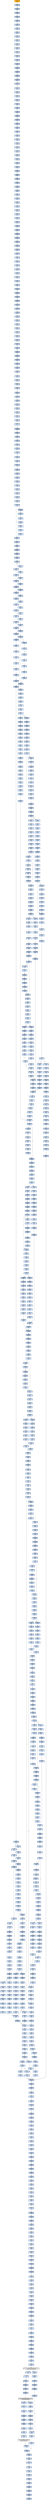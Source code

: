 strict digraph G {
	graph [bgcolor=transparent,
		name=G
	];
	node [color=lightsteelblue,
		fillcolor=lightsteelblue,
		shape=rectangle,
		style=filled
	];
	"0x006bb36a"	[color=lightgrey,
		fillcolor=orange,
		label="0x006bb36a
pusha"];
	"0x006bb36b"	[label="0x006bb36b
call"];
	"0x006bb36a" -> "0x006bb36b"	[color="#000000"];
	"0x006bb370"	[label="0x006bb370
popl"];
	"0x006bb36b" -> "0x006bb370"	[color="#000000"];
	"0x006bb371"	[label="0x006bb371
addl"];
	"0x006bb370" -> "0x006bb371"	[color="#000000"];
	"0x006bb376"	[label="0x006bb376
movl"];
	"0x006bb371" -> "0x006bb376"	[color="#000000"];
	"0x006bb378"	[label="0x006bb378
addl"];
	"0x006bb376" -> "0x006bb378"	[color="#000000"];
	"0x006bb37a"	[label="0x006bb37a
subl"];
	"0x006bb378" -> "0x006bb37a"	[color="#000000"];
	"0x006bb37c"	[label="0x006bb37c
movl"];
	"0x006bb37a" -> "0x006bb37c"	[color="#000000"];
	"0x006bb37e"	[label="0x006bb37e
lodsw"];
	"0x006bb37c" -> "0x006bb37e"	[color="#000000"];
	"0x006bb380"	[label="0x006bb380
shll"];
	"0x006bb37e" -> "0x006bb380"	[color="#000000"];
	"0x006bb383"	[label="0x006bb383
movl"];
	"0x006bb380" -> "0x006bb383"	[color="#000000"];
	"0x006bb385"	[label="0x006bb385
pushl"];
	"0x006bb383" -> "0x006bb385"	[color="#000000"];
	"0x006bb386"	[label="0x006bb386
lodsl"];
	"0x006bb385" -> "0x006bb386"	[color="#000000"];
	"0x006bb387"	[label="0x006bb387
subl"];
	"0x006bb386" -> "0x006bb387"	[color="#000000"];
	"0x006bb389"	[label="0x006bb389
addl"];
	"0x006bb387" -> "0x006bb389"	[color="#000000"];
	"0x006bb38b"	[label="0x006bb38b
movl"];
	"0x006bb389" -> "0x006bb38b"	[color="#000000"];
	"0x006bb38d"	[label="0x006bb38d
pushl"];
	"0x006bb38b" -> "0x006bb38d"	[color="#000000"];
	"0x006bb38e"	[label="0x006bb38e
pushl"];
	"0x006bb38d" -> "0x006bb38e"	[color="#000000"];
	"0x006bb38f"	[label="0x006bb38f
decl"];
	"0x006bb38e" -> "0x006bb38f"	[color="#000000"];
	"0x006bb390"	[label="0x006bb390
movb"];
	"0x006bb38f" -> "0x006bb390"	[color="#000000"];
	"0x006bb394"	[label="0x006bb394
movb"];
	"0x006bb390" -> "0x006bb394"	[color="#000000"];
	"0x006bb397"	[label="0x006bb397
jne"];
	"0x006bb394" -> "0x006bb397"	[color="#000000"];
	"0x006bb399"	[label="0x006bb399
subl"];
	"0x006bb397" -> "0x006bb399"	[color="#000000",
		label=F];
	"0x006bb39b"	[label="0x006bb39b
lodsb"];
	"0x006bb399" -> "0x006bb39b"	[color="#000000"];
	"0x006bb39c"	[label="0x006bb39c
movl"];
	"0x006bb39b" -> "0x006bb39c"	[color="#000000"];
	"0x006bb39e"	[label="0x006bb39e
andb"];
	"0x006bb39c" -> "0x006bb39e"	[color="#000000"];
	"0x006bb3a1"	[label="0x006bb3a1
andb"];
	"0x006bb39e" -> "0x006bb3a1"	[color="#000000"];
	"0x006bb3a3"	[label="0x006bb3a3
shll"];
	"0x006bb3a1" -> "0x006bb3a3"	[color="#000000"];
	"0x006bb3a6"	[label="0x006bb3a6
movb"];
	"0x006bb3a3" -> "0x006bb3a6"	[color="#000000"];
	"0x006bb3a8"	[label="0x006bb3a8
lodsb"];
	"0x006bb3a6" -> "0x006bb3a8"	[color="#000000"];
	"0x006bb3a9"	[label="0x006bb3a9
orl"];
	"0x006bb3a8" -> "0x006bb3a9"	[color="#000000"];
	"0x006bb3ab"	[label="0x006bb3ab
pushl"];
	"0x006bb3a9" -> "0x006bb3ab"	[color="#000000"];
	"0x006bb3ac"	[label="0x006bb3ac
addb"];
	"0x006bb3ab" -> "0x006bb3ac"	[color="#000000"];
	"0x006bb3ae"	[label="0x006bb3ae
movl"];
	"0x006bb3ac" -> "0x006bb3ae"	[color="#000000"];
	"0x006bb3b3"	[label="0x006bb3b3
shll"];
	"0x006bb3ae" -> "0x006bb3b3"	[color="#000000"];
	"0x006bb3b5"	[label="0x006bb3b5
popl"];
	"0x006bb3b3" -> "0x006bb3b5"	[color="#000000"];
	"0x006bb3b6"	[label="0x006bb3b6
popl"];
	"0x006bb3b5" -> "0x006bb3b6"	[color="#000000"];
	"0x006bb3b7"	[label="0x006bb3b7
movl"];
	"0x006bb3b6" -> "0x006bb3b7"	[color="#000000"];
	"0x006bb3b9"	[label="0x006bb3b9
leal"];
	"0x006bb3b7" -> "0x006bb3b9"	[color="#000000"];
	"0x006bb3c0"	[label="0x006bb3c0
pushl"];
	"0x006bb3b9" -> "0x006bb3c0"	[color="#000000"];
	"0x006bb3c1"	[label="0x006bb3c1
subl"];
	"0x006bb3c0" -> "0x006bb3c1"	[color="#000000"];
	"0x006bb3c3"	[label="0x006bb3c3
pushl"];
	"0x006bb3c1" -> "0x006bb3c3"	[color="#000000"];
	"0x006bb3c4"	[label="0x006bb3c4
pushl"];
	"0x006bb3c3" -> "0x006bb3c4"	[color="#000000"];
	"0x006bb3c5"	[label="0x006bb3c5
movl"];
	"0x006bb3c4" -> "0x006bb3c5"	[color="#000000"];
	"0x006bb3c7"	[label="0x006bb3c7
pushl"];
	"0x006bb3c5" -> "0x006bb3c7"	[color="#000000"];
	"0x006bb3c8"	[label="0x006bb3c8
movw"];
	"0x006bb3c7" -> "0x006bb3c8"	[color="#000000"];
	"0x006bb3cb"	[label="0x006bb3cb
shll"];
	"0x006bb3c8" -> "0x006bb3cb"	[color="#000000"];
	"0x006bb3ce"	[label="0x006bb3ce
pushl"];
	"0x006bb3cb" -> "0x006bb3ce"	[color="#000000"];
	"0x006bb3cf"	[label="0x006bb3cf
pushl"];
	"0x006bb3ce" -> "0x006bb3cf"	[color="#000000"];
	"0x006bb3d0"	[label="0x006bb3d0
addl"];
	"0x006bb3cf" -> "0x006bb3d0"	[color="#000000"];
	"0x006bb3d3"	[label="0x006bb3d3
pushl"];
	"0x006bb3d0" -> "0x006bb3d3"	[color="#000000"];
	"0x006bb3d4"	[label="0x006bb3d4
pushl"];
	"0x006bb3d3" -> "0x006bb3d4"	[color="#000000"];
	"0x006bb3d5"	[label="0x006bb3d5
addl"];
	"0x006bb3d4" -> "0x006bb3d5"	[color="#000000"];
	"0x006bb3d8"	[label="0x006bb3d8
pushl"];
	"0x006bb3d5" -> "0x006bb3d8"	[color="#000000"];
	"0x006bb3d9"	[label="0x006bb3d9
pushl"];
	"0x006bb3d8" -> "0x006bb3d9"	[color="#000000"];
	"0x006bb3da"	[label="0x006bb3da
call"];
	"0x006bb3d9" -> "0x006bb3da"	[color="#000000"];
	"0x006bb43d"	[label="0x006bb43d
pushl"];
	"0x006bb3da" -> "0x006bb43d"	[color="#000000"];
	"0x006bb43e"	[label="0x006bb43e
pushl"];
	"0x006bb43d" -> "0x006bb43e"	[color="#000000"];
	"0x006bb43f"	[label="0x006bb43f
pushl"];
	"0x006bb43e" -> "0x006bb43f"	[color="#000000"];
	"0x006bb440"	[label="0x006bb440
pushl"];
	"0x006bb43f" -> "0x006bb440"	[color="#000000"];
	"0x006bb441"	[label="0x006bb441
subl"];
	"0x006bb440" -> "0x006bb441"	[color="#000000"];
	"0x006bb444"	[label="0x006bb444
movl"];
	"0x006bb441" -> "0x006bb444"	[color="#000000"];
	"0x006bb44b"	[label="0x006bb44b
movl"];
	"0x006bb444" -> "0x006bb44b"	[color="#000000"];
	"0x006bb453"	[label="0x006bb453
movb"];
	"0x006bb44b" -> "0x006bb453"	[color="#000000"];
	"0x006bb458"	[label="0x006bb458
movl"];
	"0x006bb453" -> "0x006bb458"	[color="#000000"];
	"0x006bb45f"	[label="0x006bb45f
leal"];
	"0x006bb458" -> "0x006bb45f"	[color="#000000"];
	"0x006bb462"	[label="0x006bb462
movl"];
	"0x006bb45f" -> "0x006bb462"	[color="#000000"];
	"0x006bb466"	[label="0x006bb466
movl"];
	"0x006bb462" -> "0x006bb466"	[color="#000000"];
	"0x006bb46b"	[label="0x006bb46b
movzbl"];
	"0x006bb466" -> "0x006bb46b"	[color="#000000"];
	"0x006bb46f"	[label="0x006bb46f
movl"];
	"0x006bb46b" -> "0x006bb46f"	[color="#000000"];
	"0x006bb471"	[label="0x006bb471
shll"];
	"0x006bb46f" -> "0x006bb471"	[color="#000000"];
	"0x006bb473"	[label="0x006bb473
movl"];
	"0x006bb471" -> "0x006bb473"	[color="#000000"];
	"0x006bb475"	[label="0x006bb475
decl"];
	"0x006bb473" -> "0x006bb475"	[color="#000000"];
	"0x006bb476"	[label="0x006bb476
movl"];
	"0x006bb475" -> "0x006bb476"	[color="#000000"];
	"0x006bb47a"	[label="0x006bb47a
movzbl"];
	"0x006bb476" -> "0x006bb47a"	[color="#000000"];
	"0x006bb47e"	[label="0x006bb47e
shll"];
	"0x006bb47a" -> "0x006bb47e"	[color="#000000"];
	"0x006bb480"	[label="0x006bb480
decl"];
	"0x006bb47e" -> "0x006bb480"	[color="#000000"];
	"0x006bb481"	[label="0x006bb481
movl"];
	"0x006bb480" -> "0x006bb481"	[color="#000000"];
	"0x006bb485"	[label="0x006bb485
movl"];
	"0x006bb481" -> "0x006bb485"	[color="#000000"];
	"0x006bb48c"	[label="0x006bb48c
movzbl"];
	"0x006bb485" -> "0x006bb48c"	[color="#000000"];
	"0x006bb48f"	[label="0x006bb48f
movl"];
	"0x006bb48c" -> "0x006bb48f"	[color="#000000"];
	"0x006bb496"	[label="0x006bb496
movl"];
	"0x006bb48f" -> "0x006bb496"	[color="#000000"];
	"0x006bb49e"	[label="0x006bb49e
movl"];
	"0x006bb496" -> "0x006bb49e"	[color="#000000"];
	"0x006bb4a4"	[label="0x006bb4a4
movl"];
	"0x006bb49e" -> "0x006bb4a4"	[color="#000000"];
	"0x006bb4a9"	[label="0x006bb4a9
movl"];
	"0x006bb4a4" -> "0x006bb4a9"	[color="#000000"];
	"0x006bb4ad"	[label="0x006bb4ad
movl"];
	"0x006bb4a9" -> "0x006bb4ad"	[color="#000000"];
	"0x006bb4b5"	[label="0x006bb4b5
movl"];
	"0x006bb4ad" -> "0x006bb4b5"	[color="#000000"];
	"0x006bb4bd"	[label="0x006bb4bd
movl"];
	"0x006bb4b5" -> "0x006bb4bd"	[color="#000000"];
	"0x006bb4c5"	[label="0x006bb4c5
movl"];
	"0x006bb4bd" -> "0x006bb4c5"	[color="#000000"];
	"0x006bb4cd"	[label="0x006bb4cd
movzbl"];
	"0x006bb4c5" -> "0x006bb4cd"	[color="#000000"];
	"0x006bb4d1"	[label="0x006bb4d1
addl"];
	"0x006bb4cd" -> "0x006bb4d1"	[color="#000000"];
	"0x006bb4d3"	[label="0x006bb4d3
shll"];
	"0x006bb4d1" -> "0x006bb4d3"	[color="#000000"];
	"0x006bb4d5"	[label="0x006bb4d5
leal"];
	"0x006bb4d3" -> "0x006bb4d5"	[color="#000000"];
	"0x006bb4db"	[label="0x006bb4db
cmpl"];
	"0x006bb4d5" -> "0x006bb4db"	[color="#000000"];
	"0x006bb4df"	[label="0x006bb4df
jae"];
	"0x006bb4db" -> "0x006bb4df"	[color="#000000"];
	"0x006bb4e1"	[label="0x006bb4e1
movl"];
	"0x006bb4df" -> "0x006bb4e1"	[color="#000000",
		label=F];
	"0x006bb4e5"	[label="0x006bb4e5
movw"];
	"0x006bb4e1" -> "0x006bb4e5"	[color="#000000"];
	"0x006bb4ea"	[label="0x006bb4ea
addl"];
	"0x006bb4e5" -> "0x006bb4ea"	[color="#000000"];
	"0x006bb4ed"	[label="0x006bb4ed
loop"];
	"0x006bb4ea" -> "0x006bb4ed"	[color="#000000"];
	"0x006bb4ef"	[label="0x006bb4ef
movl"];
	"0x006bb4ed" -> "0x006bb4ef"	[color="#000000",
		label=F];
	"0x006bb4f6"	[label="0x006bb4f6
xorl"];
	"0x006bb4ef" -> "0x006bb4f6"	[color="#000000"];
	"0x006bb4f8"	[label="0x006bb4f8
movl"];
	"0x006bb4f6" -> "0x006bb4f8"	[color="#000000"];
	"0x006bb500"	[label="0x006bb500
movl"];
	"0x006bb4f8" -> "0x006bb500"	[color="#000000"];
	"0x006bb502"	[label="0x006bb502
addl"];
	"0x006bb500" -> "0x006bb502"	[color="#000000"];
	"0x006bb509"	[label="0x006bb509
movl"];
	"0x006bb502" -> "0x006bb509"	[color="#000000"];
	"0x006bb50d"	[label="0x006bb50d
xorl"];
	"0x006bb509" -> "0x006bb50d"	[color="#000000"];
	"0x006bb50f"	[label="0x006bb50f
cmpl"];
	"0x006bb50d" -> "0x006bb50f"	[color="#000000"];
	"0x006bb513"	[label="0x006bb513
je"];
	"0x006bb50f" -> "0x006bb513"	[color="#000000"];
	"0x006bb519"	[label="0x006bb519
movzbl"];
	"0x006bb513" -> "0x006bb519"	[color="#000000",
		label=F];
	"0x006bb51c"	[label="0x006bb51c
shll"];
	"0x006bb519" -> "0x006bb51c"	[color="#000000"];
	"0x006bb51f"	[label="0x006bb51f
incl"];
	"0x006bb51c" -> "0x006bb51f"	[color="#000000"];
	"0x006bb520"	[label="0x006bb520
incl"];
	"0x006bb51f" -> "0x006bb520"	[color="#000000"];
	"0x006bb521"	[label="0x006bb521
orl"];
	"0x006bb520" -> "0x006bb521"	[color="#000000"];
	"0x006bb523"	[label="0x006bb523
cmpl"];
	"0x006bb521" -> "0x006bb523"	[color="#000000"];
	"0x006bb526"	[label="0x006bb526
jle"];
	"0x006bb523" -> "0x006bb526"	[color="#000000"];
	"0x006bb528"	[label="0x006bb528
movl"];
	"0x006bb526" -> "0x006bb528"	[color="#000000",
		label=F];
	"0x006bb52f"	[label="0x006bb52f
cmpl"];
	"0x006bb528" -> "0x006bb52f"	[color="#000000"];
	"0x006bb533"	[label="0x006bb533
jae"];
	"0x006bb52f" -> "0x006bb533"	[color="#000000"];
	"0x006bb539"	[label="0x006bb539
movl"];
	"0x006bb533" -> "0x006bb539"	[color="#000000",
		label=F];
	"0x006bb53d"	[label="0x006bb53d
andl"];
	"0x006bb539" -> "0x006bb53d"	[color="#000000"];
	"0x006bb541"	[label="0x006bb541
movl"];
	"0x006bb53d" -> "0x006bb541"	[color="#000000"];
	"0x006bb545"	[label="0x006bb545
movl"];
	"0x006bb541" -> "0x006bb545"	[color="#000000"];
	"0x006bb549"	[label="0x006bb549
shll"];
	"0x006bb545" -> "0x006bb549"	[color="#000000"];
	"0x006bb54c"	[label="0x006bb54c
movl"];
	"0x006bb549" -> "0x006bb54c"	[color="#000000"];
	"0x006bb550"	[label="0x006bb550
addl"];
	"0x006bb54c" -> "0x006bb550"	[color="#000000"];
	"0x006bb552"	[label="0x006bb552
cmpl"];
	"0x006bb550" -> "0x006bb552"	[color="#000000"];
	"0x006bb55a"	[label="0x006bb55a
leal"];
	"0x006bb552" -> "0x006bb55a"	[color="#000000"];
	"0x006bb55d"	[label="0x006bb55d
ja"];
	"0x006bb55a" -> "0x006bb55d"	[color="#000000"];
	"0x006bb577"	[label="0x006bb577
movl"];
	"0x006bb55d" -> "0x006bb577"	[color="#000000",
		label=T];
	"0x006bb55f"	[label="0x006bb55f
cmpl"];
	"0x006bb55d" -> "0x006bb55f"	[color="#000000",
		label=F];
	"0x006bb57b"	[label="0x006bb57b
movw"];
	"0x006bb577" -> "0x006bb57b"	[color="#000000"];
	"0x006bb57f"	[label="0x006bb57f
shrl"];
	"0x006bb57b" -> "0x006bb57f"	[color="#000000"];
	"0x006bb582"	[label="0x006bb582
movzwl"];
	"0x006bb57f" -> "0x006bb582"	[color="#000000"];
	"0x006bb585"	[label="0x006bb585
imull"];
	"0x006bb582" -> "0x006bb585"	[color="#000000"];
	"0x006bb588"	[label="0x006bb588
cmpl"];
	"0x006bb585" -> "0x006bb588"	[color="#000000"];
	"0x006bb58a"	[label="0x006bb58a
jae"];
	"0x006bb588" -> "0x006bb58a"	[color="#000000"];
	"0x006bb590"	[label="0x006bb590
movl"];
	"0x006bb58a" -> "0x006bb590"	[color="#000000",
		label=F];
	"0x006bb76d"	[label="0x006bb76d
movl"];
	"0x006bb58a" -> "0x006bb76d"	[color="#000000",
		label=T];
	"0x006bb594"	[label="0x006bb594
movl"];
	"0x006bb590" -> "0x006bb594"	[color="#000000"];
	"0x006bb599"	[label="0x006bb599
subl"];
	"0x006bb594" -> "0x006bb599"	[color="#000000"];
	"0x006bb59b"	[label="0x006bb59b
movb"];
	"0x006bb599" -> "0x006bb59b"	[color="#000000"];
	"0x006bb59f"	[label="0x006bb59f
sarl"];
	"0x006bb59b" -> "0x006bb59f"	[color="#000000"];
	"0x006bb5a2"	[label="0x006bb5a2
movl"];
	"0x006bb59f" -> "0x006bb5a2"	[color="#000000"];
	"0x006bb5a7"	[label="0x006bb5a7
leal"];
	"0x006bb5a2" -> "0x006bb5a7"	[color="#000000"];
	"0x006bb5aa"	[label="0x006bb5aa
movzbl"];
	"0x006bb5a7" -> "0x006bb5aa"	[color="#000000"];
	"0x006bb5af"	[label="0x006bb5af
movw"];
	"0x006bb5aa" -> "0x006bb5af"	[color="#000000"];
	"0x006bb5b3"	[label="0x006bb5b3
movl"];
	"0x006bb5af" -> "0x006bb5b3"	[color="#000000"];
	"0x006bb5b7"	[label="0x006bb5b7
andl"];
	"0x006bb5b3" -> "0x006bb5b7"	[color="#000000"];
	"0x006bb5bb"	[label="0x006bb5bb
movl"];
	"0x006bb5b7" -> "0x006bb5bb"	[color="#000000"];
	"0x006bb5bf"	[label="0x006bb5bf
shll"];
	"0x006bb5bb" -> "0x006bb5bf"	[color="#000000"];
	"0x006bb5c1"	[label="0x006bb5c1
movl"];
	"0x006bb5bf" -> "0x006bb5c1"	[color="#000000"];
	"0x006bb5c6"	[label="0x006bb5c6
subl"];
	"0x006bb5c1" -> "0x006bb5c6"	[color="#000000"];
	"0x006bb5ca"	[label="0x006bb5ca
sarl"];
	"0x006bb5c6" -> "0x006bb5ca"	[color="#000000"];
	"0x006bb5cc"	[label="0x006bb5cc
addl"];
	"0x006bb5ca" -> "0x006bb5cc"	[color="#000000"];
	"0x006bb5ce"	[label="0x006bb5ce
imull"];
	"0x006bb5cc" -> "0x006bb5ce"	[color="#000000"];
	"0x006bb5d4"	[label="0x006bb5d4
cmpl"];
	"0x006bb5ce" -> "0x006bb5d4"	[color="#000000"];
	"0x006bb5d9"	[label="0x006bb5d9
leal"];
	"0x006bb5d4" -> "0x006bb5d9"	[color="#000000"];
	"0x006bb5e0"	[label="0x006bb5e0
movl"];
	"0x006bb5d9" -> "0x006bb5e0"	[color="#000000"];
	"0x006bb5e4"	[label="0x006bb5e4
jle"];
	"0x006bb5e0" -> "0x006bb5e4"	[color="#000000"];
	"0x006bb6b4"	[label="0x006bb6b4
leal"];
	"0x006bb5e4" -> "0x006bb6b4"	[color="#000000",
		label=T];
	"0x006bb5ea"	[label="0x006bb5ea
movl"];
	"0x006bb5e4" -> "0x006bb5ea"	[color="#000000",
		label=F];
	"0x006bb6b7"	[label="0x006bb6b7
movl"];
	"0x006bb6b4" -> "0x006bb6b7"	[color="#000000"];
	"0x006bb6bb"	[label="0x006bb6bb
addl"];
	"0x006bb6b7" -> "0x006bb6bb"	[color="#000000"];
	"0x006bb6bd"	[label="0x006bb6bd
cmpl"];
	"0x006bb6bb" -> "0x006bb6bd"	[color="#000000"];
	"0x006bb6c5"	[label="0x006bb6c5
ja"];
	"0x006bb6bd" -> "0x006bb6c5"	[color="#000000"];
	"0x006bb6df"	[label="0x006bb6df
movl"];
	"0x006bb6c5" -> "0x006bb6df"	[color="#000000",
		label=T];
	"0x006bb6c7"	[label="0x006bb6c7
cmpl"];
	"0x006bb6c5" -> "0x006bb6c7"	[color="#000000",
		label=F];
	"0x006bb6e3"	[label="0x006bb6e3
movw"];
	"0x006bb6df" -> "0x006bb6e3"	[color="#000000"];
	"0x006bb6e7"	[label="0x006bb6e7
shrl"];
	"0x006bb6e3" -> "0x006bb6e7"	[color="#000000"];
	"0x006bb6ea"	[label="0x006bb6ea
movzwl"];
	"0x006bb6e7" -> "0x006bb6ea"	[color="#000000"];
	"0x006bb6ed"	[label="0x006bb6ed
imull"];
	"0x006bb6ea" -> "0x006bb6ed"	[color="#000000"];
	"0x006bb6f0"	[label="0x006bb6f0
cmpl"];
	"0x006bb6ed" -> "0x006bb6f0"	[color="#000000"];
	"0x006bb6f2"	[label="0x006bb6f2
jae"];
	"0x006bb6f0" -> "0x006bb6f2"	[color="#000000"];
	"0x006bb6f4"	[label="0x006bb6f4
movl"];
	"0x006bb6f2" -> "0x006bb6f4"	[color="#000000",
		label=F];
	"0x006bb70d"	[label="0x006bb70d
subl"];
	"0x006bb6f2" -> "0x006bb70d"	[color="#000000",
		label=T];
	"0x006bb6f8"	[label="0x006bb6f8
movl"];
	"0x006bb6f4" -> "0x006bb6f8"	[color="#000000"];
	"0x006bb6fd"	[label="0x006bb6fd
subl"];
	"0x006bb6f8" -> "0x006bb6fd"	[color="#000000"];
	"0x006bb6ff"	[label="0x006bb6ff
movl"];
	"0x006bb6fd" -> "0x006bb6ff"	[color="#000000"];
	"0x006bb701"	[label="0x006bb701
sarl"];
	"0x006bb6ff" -> "0x006bb701"	[color="#000000"];
	"0x006bb704"	[label="0x006bb704
leal"];
	"0x006bb701" -> "0x006bb704"	[color="#000000"];
	"0x006bb707"	[label="0x006bb707
movw"];
	"0x006bb704" -> "0x006bb707"	[color="#000000"];
	"0x006bb70b"	[label="0x006bb70b
jmp"];
	"0x006bb707" -> "0x006bb70b"	[color="#000000"];
	"0x006bb6ac"	[label="0x006bb6ac
cmpl"];
	"0x006bb70b" -> "0x006bb6ac"	[color="#000000"];
	"0x006bb6b2"	[label="0x006bb6b2
jg"];
	"0x006bb6ac" -> "0x006bb6b2"	[color="#000000"];
	"0x006bb725"	[label="0x006bb725
movl"];
	"0x006bb6b2" -> "0x006bb725"	[color="#000000",
		label=T];
	"0x006bb711"	[label="0x006bb711
subl"];
	"0x006bb70d" -> "0x006bb711"	[color="#000000"];
	"0x006bb713"	[label="0x006bb713
movl"];
	"0x006bb711" -> "0x006bb713"	[color="#000000"];
	"0x006bb715"	[label="0x006bb715
leal"];
	"0x006bb713" -> "0x006bb715"	[color="#000000"];
	"0x006bb718"	[label="0x006bb718
shrw"];
	"0x006bb715" -> "0x006bb718"	[color="#000000"];
	"0x006bb71c"	[label="0x006bb71c
subw"];
	"0x006bb718" -> "0x006bb71c"	[color="#000000"];
	"0x006bb71f"	[label="0x006bb71f
movw"];
	"0x006bb71c" -> "0x006bb71f"	[color="#000000"];
	"0x006bb723"	[label="0x006bb723
jmp"];
	"0x006bb71f" -> "0x006bb723"	[color="#000000"];
	"0x006bb723" -> "0x006bb6ac"	[color="#000000"];
	"0x006bb729"	[label="0x006bb729
movl"];
	"0x006bb725" -> "0x006bb729"	[color="#000000"];
	"0x006bb72b"	[label="0x006bb72b
movl"];
	"0x006bb729" -> "0x006bb72b"	[color="#000000"];
	"0x006bb732"	[label="0x006bb732
movb"];
	"0x006bb72b" -> "0x006bb732"	[color="#000000"];
	"0x006bb736"	[label="0x006bb736
movb"];
	"0x006bb732" -> "0x006bb736"	[color="#000000"];
	"0x006bb739"	[label="0x006bb739
incl"];
	"0x006bb736" -> "0x006bb739"	[color="#000000"];
	"0x006bb73a"	[label="0x006bb73a
cmpl"];
	"0x006bb739" -> "0x006bb73a"	[color="#000000"];
	"0x006bb73f"	[label="0x006bb73f
movl"];
	"0x006bb73a" -> "0x006bb73f"	[color="#000000"];
	"0x006bb743"	[label="0x006bb743
jg"];
	"0x006bb73f" -> "0x006bb743"	[color="#000000"];
	"0x006bb745"	[label="0x006bb745
movl"];
	"0x006bb743" -> "0x006bb745"	[color="#000000",
		label=F];
	"0x006bb752"	[label="0x006bb752
cmpl"];
	"0x006bb743" -> "0x006bb752"	[color="#000000",
		label=T];
	"0x006bb74d"	[label="0x006bb74d
jmp"];
	"0x006bb745" -> "0x006bb74d"	[color="#000000"];
	"0x006bbe6e"	[label="0x006bbe6e
movl"];
	"0x006bb74d" -> "0x006bbe6e"	[color="#000000"];
	"0x006bbe75"	[label="0x006bbe75
cmpl"];
	"0x006bbe6e" -> "0x006bbe75"	[color="#000000"];
	"0x006bbe79"	[label="0x006bbe79
jb"];
	"0x006bbe75" -> "0x006bbe79"	[color="#000000"];
	"0x006bbe7f"	[label="0x006bbe7f
cmpl"];
	"0x006bbe79" -> "0x006bbe7f"	[color="#000000",
		label=F];
	"0x006bb563"	[label="0x006bb563
je"];
	"0x006bb55f" -> "0x006bb563"	[color="#000000"];
	"0x006bb569"	[label="0x006bb569
shll"];
	"0x006bb563" -> "0x006bb569"	[color="#000000",
		label=F];
	"0x006bb56e"	[label="0x006bb56e
movzbl"];
	"0x006bb569" -> "0x006bb56e"	[color="#000000"];
	"0x006bb571"	[label="0x006bb571
shll"];
	"0x006bb56e" -> "0x006bb571"	[color="#000000"];
	"0x006bb574"	[label="0x006bb574
incl"];
	"0x006bb571" -> "0x006bb574"	[color="#000000"];
	"0x006bb575"	[label="0x006bb575
orl"];
	"0x006bb574" -> "0x006bb575"	[color="#000000"];
	"0x006bb575" -> "0x006bb577"	[color="#000000"];
	"0x006bb6cb"	[label="0x006bb6cb
je"];
	"0x006bb6c7" -> "0x006bb6cb"	[color="#000000"];
	"0x006bb6d1"	[label="0x006bb6d1
shll"];
	"0x006bb6cb" -> "0x006bb6d1"	[color="#000000",
		label=F];
	"0x006bb6d6"	[label="0x006bb6d6
movzbl"];
	"0x006bb6d1" -> "0x006bb6d6"	[color="#000000"];
	"0x006bb6d9"	[label="0x006bb6d9
shll"];
	"0x006bb6d6" -> "0x006bb6d9"	[color="#000000"];
	"0x006bb6dc"	[label="0x006bb6dc
incl"];
	"0x006bb6d9" -> "0x006bb6dc"	[color="#000000"];
	"0x006bb6dd"	[label="0x006bb6dd
orl"];
	"0x006bb6dc" -> "0x006bb6dd"	[color="#000000"];
	"0x006bb6dd" -> "0x006bb6df"	[color="#000000"];
	"0x006bb771"	[label="0x006bb771
subl"];
	"0x006bb76d" -> "0x006bb771"	[color="#000000"];
	"0x006bb773"	[label="0x006bb773
movl"];
	"0x006bb771" -> "0x006bb773"	[color="#000000"];
	"0x006bb777"	[label="0x006bb777
subl"];
	"0x006bb773" -> "0x006bb777"	[color="#000000"];
	"0x006bb779"	[label="0x006bb779
movl"];
	"0x006bb777" -> "0x006bb779"	[color="#000000"];
	"0x006bb77b"	[label="0x006bb77b
shrw"];
	"0x006bb779" -> "0x006bb77b"	[color="#000000"];
	"0x006bb77f"	[label="0x006bb77f
subw"];
	"0x006bb77b" -> "0x006bb77f"	[color="#000000"];
	"0x006bb782"	[label="0x006bb782
cmpl"];
	"0x006bb77f" -> "0x006bb782"	[color="#000000"];
	"0x006bb788"	[label="0x006bb788
movw"];
	"0x006bb782" -> "0x006bb788"	[color="#000000"];
	"0x006bb78c"	[label="0x006bb78c
movl"];
	"0x006bb788" -> "0x006bb78c"	[color="#000000"];
	"0x006bb790"	[label="0x006bb790
leal"];
	"0x006bb78c" -> "0x006bb790"	[color="#000000"];
	"0x006bb794"	[label="0x006bb794
movl"];
	"0x006bb790" -> "0x006bb794"	[color="#000000"];
	"0x006bb798"	[label="0x006bb798
ja"];
	"0x006bb794" -> "0x006bb798"	[color="#000000"];
	"0x006bb7b0"	[label="0x006bb7b0
movl"];
	"0x006bb798" -> "0x006bb7b0"	[color="#000000",
		label=T];
	"0x006bb79a"	[label="0x006bb79a
cmpl"];
	"0x006bb798" -> "0x006bb79a"	[color="#000000",
		label=F];
	"0x006bb7b4"	[label="0x006bb7b4
movl"];
	"0x006bb7b0" -> "0x006bb7b4"	[color="#000000"];
	"0x006bb7b6"	[label="0x006bb7b6
shrl"];
	"0x006bb7b4" -> "0x006bb7b6"	[color="#000000"];
	"0x006bb7b9"	[label="0x006bb7b9
movw"];
	"0x006bb7b6" -> "0x006bb7b9"	[color="#000000"];
	"0x006bb7c0"	[label="0x006bb7c0
movzwl"];
	"0x006bb7b9" -> "0x006bb7c0"	[color="#000000"];
	"0x006bb7c3"	[label="0x006bb7c3
imull"];
	"0x006bb7c0" -> "0x006bb7c3"	[color="#000000"];
	"0x006bb7c6"	[label="0x006bb7c6
cmpl"];
	"0x006bb7c3" -> "0x006bb7c6"	[color="#000000"];
	"0x006bb7c8"	[label="0x006bb7c8
jae"];
	"0x006bb7c6" -> "0x006bb7c8"	[color="#000000"];
	"0x006bb7ca"	[label="0x006bb7ca
movl"];
	"0x006bb7c8" -> "0x006bb7ca"	[color="#000000",
		label=F];
	"0x006bb81c"	[label="0x006bb81c
movl"];
	"0x006bb7c8" -> "0x006bb81c"	[color="#000000",
		label=T];
	"0x006bb7cc"	[label="0x006bb7cc
movl"];
	"0x006bb7ca" -> "0x006bb7cc"	[color="#000000"];
	"0x006bb7d1"	[label="0x006bb7d1
subl"];
	"0x006bb7cc" -> "0x006bb7d1"	[color="#000000"];
	"0x006bb7d3"	[label="0x006bb7d3
movl"];
	"0x006bb7d1" -> "0x006bb7d3"	[color="#000000"];
	"0x006bb7d7"	[label="0x006bb7d7
sarl"];
	"0x006bb7d3" -> "0x006bb7d7"	[color="#000000"];
	"0x006bb7da"	[label="0x006bb7da
movl"];
	"0x006bb7d7" -> "0x006bb7da"	[color="#000000"];
	"0x006bb7de"	[label="0x006bb7de
leal"];
	"0x006bb7da" -> "0x006bb7de"	[color="#000000"];
	"0x006bb7e1"	[label="0x006bb7e1
movl"];
	"0x006bb7de" -> "0x006bb7e1"	[color="#000000"];
	"0x006bb7e5"	[label="0x006bb7e5
movl"];
	"0x006bb7e1" -> "0x006bb7e5"	[color="#000000"];
	"0x006bb7e9"	[label="0x006bb7e9
movl"];
	"0x006bb7e5" -> "0x006bb7e9"	[color="#000000"];
	"0x006bb7ed"	[label="0x006bb7ed
movw"];
	"0x006bb7e9" -> "0x006bb7ed"	[color="#000000"];
	"0x006bb7f4"	[label="0x006bb7f4
movl"];
	"0x006bb7ed" -> "0x006bb7f4"	[color="#000000"];
	"0x006bb7f8"	[label="0x006bb7f8
movl"];
	"0x006bb7f4" -> "0x006bb7f8"	[color="#000000"];
	"0x006bb7fc"	[label="0x006bb7fc
movl"];
	"0x006bb7f8" -> "0x006bb7fc"	[color="#000000"];
	"0x006bb800"	[label="0x006bb800
xorl"];
	"0x006bb7fc" -> "0x006bb800"	[color="#000000"];
	"0x006bb802"	[label="0x006bb802
cmpl"];
	"0x006bb800" -> "0x006bb802"	[color="#000000"];
	"0x006bb807"	[label="0x006bb807
setg"];
	"0x006bb802" -> "0x006bb807"	[color="#000000"];
	"0x006bb80a"	[label="0x006bb80a
addl"];
	"0x006bb807" -> "0x006bb80a"	[color="#000000"];
	"0x006bb810"	[label="0x006bb810
leal"];
	"0x006bb80a" -> "0x006bb810"	[color="#000000"];
	"0x006bb813"	[label="0x006bb813
movl"];
	"0x006bb810" -> "0x006bb813"	[color="#000000"];
	"0x006bb817"	[label="0x006bb817
jmp"];
	"0x006bb813" -> "0x006bb817"	[color="#000000"];
	"0x006bba90"	[label="0x006bba90
cmpl"];
	"0x006bb817" -> "0x006bba90"	[color="#000000"];
	"0x006bba96"	[label="0x006bba96
ja"];
	"0x006bba90" -> "0x006bba96"	[color="#000000"];
	"0x006bbaae"	[label="0x006bbaae
movw"];
	"0x006bba96" -> "0x006bbaae"	[color="#000000",
		label=T];
	"0x006bba98"	[label="0x006bba98
cmpl"];
	"0x006bba96" -> "0x006bba98"	[color="#000000",
		label=F];
	"0x006bbab1"	[label="0x006bbab1
movl"];
	"0x006bbaae" -> "0x006bbab1"	[color="#000000"];
	"0x006bbab3"	[label="0x006bbab3
shrl"];
	"0x006bbab1" -> "0x006bbab3"	[color="#000000"];
	"0x006bbab6"	[label="0x006bbab6
movzwl"];
	"0x006bbab3" -> "0x006bbab6"	[color="#000000"];
	"0x006bbab9"	[label="0x006bbab9
imull"];
	"0x006bbab6" -> "0x006bbab9"	[color="#000000"];
	"0x006bbabc"	[label="0x006bbabc
cmpl"];
	"0x006bbab9" -> "0x006bbabc"	[color="#000000"];
	"0x006bbabe"	[label="0x006bbabe
jae"];
	"0x006bbabc" -> "0x006bbabe"	[color="#000000"];
	"0x006bbac0"	[label="0x006bbac0
movl"];
	"0x006bbabe" -> "0x006bbac0"	[color="#000000",
		label=F];
	"0x006bbaef"	[label="0x006bbaef
subl"];
	"0x006bbabe" -> "0x006bbaef"	[color="#000000",
		label=T];
	"0x006bbac4"	[label="0x006bbac4
movl"];
	"0x006bbac0" -> "0x006bbac4"	[color="#000000"];
	"0x006bbac9"	[label="0x006bbac9
subl"];
	"0x006bbac4" -> "0x006bbac9"	[color="#000000"];
	"0x006bbacb"	[label="0x006bbacb
shll"];
	"0x006bbac9" -> "0x006bbacb"	[color="#000000"];
	"0x006bbad0"	[label="0x006bbad0
sarl"];
	"0x006bbacb" -> "0x006bbad0"	[color="#000000"];
	"0x006bbad3"	[label="0x006bbad3
movl"];
	"0x006bbad0" -> "0x006bbad3"	[color="#000000"];
	"0x006bbadb"	[label="0x006bbadb
leal"];
	"0x006bbad3" -> "0x006bbadb"	[color="#000000"];
	"0x006bbade"	[label="0x006bbade
movw"];
	"0x006bbadb" -> "0x006bbade"	[color="#000000"];
	"0x006bbae1"	[label="0x006bbae1
movl"];
	"0x006bbade" -> "0x006bbae1"	[color="#000000"];
	"0x006bbae5"	[label="0x006bbae5
leal"];
	"0x006bbae1" -> "0x006bbae5"	[color="#000000"];
	"0x006bbae9"	[label="0x006bbae9
movl"];
	"0x006bbae5" -> "0x006bbae9"	[color="#000000"];
	"0x006bbaed"	[label="0x006bbaed
jmp"];
	"0x006bbae9" -> "0x006bbaed"	[color="#000000"];
	"0x006bbb61"	[label="0x006bbb61
movl"];
	"0x006bbaed" -> "0x006bbb61"	[color="#000000"];
	"0x006bbb69"	[label="0x006bbb69
jmp"];
	"0x006bbb61" -> "0x006bbb69"	[color="#000000"];
	"0x006bbb9a"	[label="0x006bbb9a
movl"];
	"0x006bbb69" -> "0x006bbb9a"	[color="#000000"];
	"0x006bbb9e"	[label="0x006bbb9e
movl"];
	"0x006bbb9a" -> "0x006bbb9e"	[color="#000000"];
	"0x006bbba3"	[label="0x006bbba3
movl"];
	"0x006bbb9e" -> "0x006bbba3"	[color="#000000"];
	"0x006bbba7"	[label="0x006bbba7
leal"];
	"0x006bbba3" -> "0x006bbba7"	[color="#000000"];
	"0x006bbbaa"	[label="0x006bbbaa
movl"];
	"0x006bbba7" -> "0x006bbbaa"	[color="#000000"];
	"0x006bbbae"	[label="0x006bbbae
addl"];
	"0x006bbbaa" -> "0x006bbbae"	[color="#000000"];
	"0x006bbbb0"	[label="0x006bbbb0
cmpl"];
	"0x006bbbae" -> "0x006bbbb0"	[color="#000000"];
	"0x006bbbb8"	[label="0x006bbbb8
ja"];
	"0x006bbbb0" -> "0x006bbbb8"	[color="#000000"];
	"0x006bbbd2"	[label="0x006bbbd2
movl"];
	"0x006bbbb8" -> "0x006bbbd2"	[color="#000000",
		label=T];
	"0x006bbbba"	[label="0x006bbbba
cmpl"];
	"0x006bbbb8" -> "0x006bbbba"	[color="#000000",
		label=F];
	"0x006bbbd6"	[label="0x006bbbd6
movw"];
	"0x006bbbd2" -> "0x006bbbd6"	[color="#000000"];
	"0x006bbbd9"	[label="0x006bbbd9
shrl"];
	"0x006bbbd6" -> "0x006bbbd9"	[color="#000000"];
	"0x006bbbdc"	[label="0x006bbbdc
movzwl"];
	"0x006bbbd9" -> "0x006bbbdc"	[color="#000000"];
	"0x006bbbdf"	[label="0x006bbbdf
imull"];
	"0x006bbbdc" -> "0x006bbbdf"	[color="#000000"];
	"0x006bbbe2"	[label="0x006bbbe2
cmpl"];
	"0x006bbbdf" -> "0x006bbbe2"	[color="#000000"];
	"0x006bbbe4"	[label="0x006bbbe4
jae"];
	"0x006bbbe2" -> "0x006bbbe4"	[color="#000000"];
	"0x006bbbe6"	[label="0x006bbbe6
movl"];
	"0x006bbbe4" -> "0x006bbbe6"	[color="#000000",
		label=F];
	"0x006bbbfe"	[label="0x006bbbfe
subl"];
	"0x006bbbe4" -> "0x006bbbfe"	[color="#000000",
		label=T];
	"0x006bbbea"	[label="0x006bbbea
movl"];
	"0x006bbbe6" -> "0x006bbbea"	[color="#000000"];
	"0x006bbbef"	[label="0x006bbbef
subl"];
	"0x006bbbea" -> "0x006bbbef"	[color="#000000"];
	"0x006bbbf1"	[label="0x006bbbf1
sarl"];
	"0x006bbbef" -> "0x006bbbf1"	[color="#000000"];
	"0x006bbbf4"	[label="0x006bbbf4
leal"];
	"0x006bbbf1" -> "0x006bbbf4"	[color="#000000"];
	"0x006bbbf7"	[label="0x006bbbf7
movl"];
	"0x006bbbf4" -> "0x006bbbf7"	[color="#000000"];
	"0x006bbbf9"	[label="0x006bbbf9
movw"];
	"0x006bbbf7" -> "0x006bbbf9"	[color="#000000"];
	"0x006bbbfc"	[label="0x006bbbfc
jmp"];
	"0x006bbbf9" -> "0x006bbbfc"	[color="#000000"];
	"0x006bbc13"	[label="0x006bbc13
movl"];
	"0x006bbbfc" -> "0x006bbc13"	[color="#000000"];
	"0x006bbc17"	[label="0x006bbc17
decl"];
	"0x006bbc13" -> "0x006bbc17"	[color="#000000"];
	"0x006bbc18"	[label="0x006bbc18
movl"];
	"0x006bbc17" -> "0x006bbc18"	[color="#000000"];
	"0x006bbc1c"	[label="0x006bbc1c
jne"];
	"0x006bbc18" -> "0x006bbc1c"	[color="#000000"];
	"0x006bbc1e"	[label="0x006bbc1e
movb"];
	"0x006bbc1c" -> "0x006bbc1e"	[color="#000000",
		label=F];
	"0x006bbc02"	[label="0x006bbc02
subl"];
	"0x006bbbfe" -> "0x006bbc02"	[color="#000000"];
	"0x006bbc04"	[label="0x006bbc04
movl"];
	"0x006bbc02" -> "0x006bbc04"	[color="#000000"];
	"0x006bbc06"	[label="0x006bbc06
shrw"];
	"0x006bbc04" -> "0x006bbc06"	[color="#000000"];
	"0x006bbc0a"	[label="0x006bbc0a
subw"];
	"0x006bbc06" -> "0x006bbc0a"	[color="#000000"];
	"0x006bbc0d"	[label="0x006bbc0d
movw"];
	"0x006bbc0a" -> "0x006bbc0d"	[color="#000000"];
	"0x006bbc10"	[label="0x006bbc10
leal"];
	"0x006bbc0d" -> "0x006bbc10"	[color="#000000"];
	"0x006bbc10" -> "0x006bbc13"	[color="#000000"];
	"0x006bbc22"	[label="0x006bbc22
movl"];
	"0x006bbc1e" -> "0x006bbc22"	[color="#000000"];
	"0x006bbc27"	[label="0x006bbc27
shll"];
	"0x006bbc22" -> "0x006bbc27"	[color="#000000"];
	"0x006bbc29"	[label="0x006bbc29
subl"];
	"0x006bbc27" -> "0x006bbc29"	[color="#000000"];
	"0x006bbc2b"	[label="0x006bbc2b
addl"];
	"0x006bbc29" -> "0x006bbc2b"	[color="#000000"];
	"0x006bbc2f"	[label="0x006bbc2f
cmpl"];
	"0x006bbc2b" -> "0x006bbc2f"	[color="#000000"];
	"0x006bbc34"	[label="0x006bbc34
movl"];
	"0x006bbc2f" -> "0x006bbc34"	[color="#000000"];
	"0x006bbc38"	[label="0x006bbc38
jg"];
	"0x006bbc34" -> "0x006bbc38"	[color="#000000"];
	"0x006bbc3e"	[label="0x006bbc3e
addl"];
	"0x006bbc38" -> "0x006bbc3e"	[color="#000000",
		label=F];
	"0x006bbe25"	[label="0x006bbe25
movl"];
	"0x006bbc38" -> "0x006bbe25"	[color="#000000",
		label=T];
	"0x006bbc43"	[label="0x006bbc43
cmpl"];
	"0x006bbc3e" -> "0x006bbc43"	[color="#000000"];
	"0x006bbc46"	[label="0x006bbc46
movl"];
	"0x006bbc43" -> "0x006bbc46"	[color="#000000"];
	"0x006bbc48"	[label="0x006bbc48
jle"];
	"0x006bbc46" -> "0x006bbc48"	[color="#000000"];
	"0x006bbc4f"	[label="0x006bbc4f
movl"];
	"0x006bbc48" -> "0x006bbc4f"	[color="#000000",
		label=T];
	"0x006bbc4a"	[label="0x006bbc4a
movl"];
	"0x006bbc48" -> "0x006bbc4a"	[color="#000000",
		label=F];
	"0x006bbc53"	[label="0x006bbc53
shll"];
	"0x006bbc4f" -> "0x006bbc53"	[color="#000000"];
	"0x006bbc56"	[label="0x006bbc56
movl"];
	"0x006bbc53" -> "0x006bbc56"	[color="#000000"];
	"0x006bbc5e"	[label="0x006bbc5e
leal"];
	"0x006bbc56" -> "0x006bbc5e"	[color="#000000"];
	"0x006bbc65"	[label="0x006bbc65
movl"];
	"0x006bbc5e" -> "0x006bbc65"	[color="#000000"];
	"0x006bbc69"	[label="0x006bbc69
movl"];
	"0x006bbc65" -> "0x006bbc69"	[color="#000000"];
	"0x006bbc6e"	[label="0x006bbc6e
leal"];
	"0x006bbc69" -> "0x006bbc6e"	[color="#000000"];
	"0x006bbc71"	[label="0x006bbc71
movl"];
	"0x006bbc6e" -> "0x006bbc71"	[color="#000000"];
	"0x006bbc75"	[label="0x006bbc75
addl"];
	"0x006bbc71" -> "0x006bbc75"	[color="#000000"];
	"0x006bbc77"	[label="0x006bbc77
cmpl"];
	"0x006bbc75" -> "0x006bbc77"	[color="#000000"];
	"0x006bbc7f"	[label="0x006bbc7f
ja"];
	"0x006bbc77" -> "0x006bbc7f"	[color="#000000"];
	"0x006bbc99"	[label="0x006bbc99
movl"];
	"0x006bbc7f" -> "0x006bbc99"	[color="#000000",
		label=T];
	"0x006bbc81"	[label="0x006bbc81
cmpl"];
	"0x006bbc7f" -> "0x006bbc81"	[color="#000000",
		label=F];
	"0x006bbc9d"	[label="0x006bbc9d
movw"];
	"0x006bbc99" -> "0x006bbc9d"	[color="#000000"];
	"0x006bbca0"	[label="0x006bbca0
shrl"];
	"0x006bbc9d" -> "0x006bbca0"	[color="#000000"];
	"0x006bbca3"	[label="0x006bbca3
movzwl"];
	"0x006bbca0" -> "0x006bbca3"	[color="#000000"];
	"0x006bbca6"	[label="0x006bbca6
imull"];
	"0x006bbca3" -> "0x006bbca6"	[color="#000000"];
	"0x006bbca9"	[label="0x006bbca9
cmpl"];
	"0x006bbca6" -> "0x006bbca9"	[color="#000000"];
	"0x006bbcab"	[label="0x006bbcab
jae"];
	"0x006bbca9" -> "0x006bbcab"	[color="#000000"];
	"0x006bbcad"	[label="0x006bbcad
movl"];
	"0x006bbcab" -> "0x006bbcad"	[color="#000000",
		label=F];
	"0x006bbcc5"	[label="0x006bbcc5
subl"];
	"0x006bbcab" -> "0x006bbcc5"	[color="#000000",
		label=T];
	"0x006bbcb1"	[label="0x006bbcb1
movl"];
	"0x006bbcad" -> "0x006bbcb1"	[color="#000000"];
	"0x006bbcb6"	[label="0x006bbcb6
subl"];
	"0x006bbcb1" -> "0x006bbcb6"	[color="#000000"];
	"0x006bbcb8"	[label="0x006bbcb8
sarl"];
	"0x006bbcb6" -> "0x006bbcb8"	[color="#000000"];
	"0x006bbcbb"	[label="0x006bbcbb
leal"];
	"0x006bbcb8" -> "0x006bbcbb"	[color="#000000"];
	"0x006bbcbe"	[label="0x006bbcbe
movw"];
	"0x006bbcbb" -> "0x006bbcbe"	[color="#000000"];
	"0x006bbcc1"	[label="0x006bbcc1
movl"];
	"0x006bbcbe" -> "0x006bbcc1"	[color="#000000"];
	"0x006bbcc3"	[label="0x006bbcc3
jmp"];
	"0x006bbcc1" -> "0x006bbcc3"	[color="#000000"];
	"0x006bbcda"	[label="0x006bbcda
movl"];
	"0x006bbcc3" -> "0x006bbcda"	[color="#000000"];
	"0x006bbcde"	[label="0x006bbcde
decl"];
	"0x006bbcda" -> "0x006bbcde"	[color="#000000"];
	"0x006bbcdf"	[label="0x006bbcdf
movl"];
	"0x006bbcde" -> "0x006bbcdf"	[color="#000000"];
	"0x006bbce3"	[label="0x006bbce3
jne"];
	"0x006bbcdf" -> "0x006bbce3"	[color="#000000"];
	"0x006bbce5"	[label="0x006bbce5
leal"];
	"0x006bbce3" -> "0x006bbce5"	[color="#000000",
		label=F];
	"0x006bbc85"	[label="0x006bbc85
je"];
	"0x006bbc81" -> "0x006bbc85"	[color="#000000"];
	"0x006bbc8b"	[label="0x006bbc8b
shll"];
	"0x006bbc85" -> "0x006bbc8b"	[color="#000000",
		label=F];
	"0x006bbc90"	[label="0x006bbc90
movzbl"];
	"0x006bbc8b" -> "0x006bbc90"	[color="#000000"];
	"0x006bbc93"	[label="0x006bbc93
shll"];
	"0x006bbc90" -> "0x006bbc93"	[color="#000000"];
	"0x006bbc96"	[label="0x006bbc96
incl"];
	"0x006bbc93" -> "0x006bbc96"	[color="#000000"];
	"0x006bbc97"	[label="0x006bbc97
orl"];
	"0x006bbc96" -> "0x006bbc97"	[color="#000000"];
	"0x006bbc97" -> "0x006bbc99"	[color="#000000"];
	"0x006bbcc9"	[label="0x006bbcc9
subl"];
	"0x006bbcc5" -> "0x006bbcc9"	[color="#000000"];
	"0x006bbccb"	[label="0x006bbccb
movl"];
	"0x006bbcc9" -> "0x006bbccb"	[color="#000000"];
	"0x006bbccd"	[label="0x006bbccd
shrw"];
	"0x006bbccb" -> "0x006bbccd"	[color="#000000"];
	"0x006bbcd1"	[label="0x006bbcd1
subw"];
	"0x006bbccd" -> "0x006bbcd1"	[color="#000000"];
	"0x006bbcd4"	[label="0x006bbcd4
leal"];
	"0x006bbcd1" -> "0x006bbcd4"	[color="#000000"];
	"0x006bbcd7"	[label="0x006bbcd7
movw"];
	"0x006bbcd4" -> "0x006bbcd7"	[color="#000000"];
	"0x006bbcd7" -> "0x006bbcda"	[color="#000000"];
	"0x006bbce8"	[label="0x006bbce8
cmpl"];
	"0x006bbce5" -> "0x006bbce8"	[color="#000000"];
	"0x006bbceb"	[label="0x006bbceb
movl"];
	"0x006bbce8" -> "0x006bbceb"	[color="#000000"];
	"0x006bbcee"	[label="0x006bbcee
jle"];
	"0x006bbceb" -> "0x006bbcee"	[color="#000000"];
	"0x006bbe1b"	[label="0x006bbe1b
movl"];
	"0x006bbcee" -> "0x006bbe1b"	[color="#000000",
		label=T];
	"0x006bbcf4"	[label="0x006bbcf4
movl"];
	"0x006bbcee" -> "0x006bbcf4"	[color="#000000",
		label=F];
	"0x006bbe1e"	[label="0x006bbe1e
incl"];
	"0x006bbe1b" -> "0x006bbe1e"	[color="#000000"];
	"0x006bbe1f"	[label="0x006bbe1f
movl"];
	"0x006bbe1e" -> "0x006bbe1f"	[color="#000000"];
	"0x006bbe23"	[label="0x006bbe23
je"];
	"0x006bbe1f" -> "0x006bbe23"	[color="#000000"];
	"0x006bbe23" -> "0x006bbe25"	[color="#000000",
		label=F];
	"0x006bbe29"	[label="0x006bbe29
movl"];
	"0x006bbe25" -> "0x006bbe29"	[color="#000000"];
	"0x006bbe2d"	[label="0x006bbe2d
addl"];
	"0x006bbe29" -> "0x006bbe2d"	[color="#000000"];
	"0x006bbe30"	[label="0x006bbe30
cmpl"];
	"0x006bbe2d" -> "0x006bbe30"	[color="#000000"];
	"0x006bbe34"	[label="0x006bbe34
ja"];
	"0x006bbe30" -> "0x006bbe34"	[color="#000000"];
	"0x006bbe36"	[label="0x006bbe36
movl"];
	"0x006bbe34" -> "0x006bbe36"	[color="#000000",
		label=F];
	"0x006bbe3d"	[label="0x006bbe3d
movl"];
	"0x006bbe36" -> "0x006bbe3d"	[color="#000000"];
	"0x006bbe3f"	[label="0x006bbe3f
subl"];
	"0x006bbe3d" -> "0x006bbe3f"	[color="#000000"];
	"0x006bbe43"	[label="0x006bbe43
addl"];
	"0x006bbe3f" -> "0x006bbe43"	[color="#000000"];
	"0x006bbe4a"	[label="0x006bbe4a
leal"];
	"0x006bbe43" -> "0x006bbe4a"	[color="#000000"];
	"0x006bbe4e"	[label="0x006bbe4e
movb"];
	"0x006bbe4a" -> "0x006bbe4e"	[color="#000000"];
	"0x006bbe50"	[label="0x006bbe50
incl"];
	"0x006bbe4e" -> "0x006bbe50"	[color="#000000"];
	"0x006bbe51"	[label="0x006bbe51
movb"];
	"0x006bbe50" -> "0x006bbe51"	[color="#000000"];
	"0x006bbe55"	[label="0x006bbe55
movb"];
	"0x006bbe51" -> "0x006bbe55"	[color="#000000"];
	"0x006bbe57"	[label="0x006bbe57
incl"];
	"0x006bbe55" -> "0x006bbe57"	[color="#000000"];
	"0x006bbe58"	[label="0x006bbe58
incl"];
	"0x006bbe57" -> "0x006bbe58"	[color="#000000"];
	"0x006bbe5c"	[label="0x006bbe5c
decl"];
	"0x006bbe58" -> "0x006bbe5c"	[color="#000000"];
	"0x006bbe5d"	[label="0x006bbe5d
je"];
	"0x006bbe5c" -> "0x006bbe5d"	[color="#000000"];
	"0x006bbe5d" -> "0x006bbe6e"	[color="#000000",
		label=T];
	"0x006bb5ee"	[label="0x006bb5ee
subl"];
	"0x006bb5ea" -> "0x006bb5ee"	[color="#000000"];
	"0x006bb5f2"	[label="0x006bb5f2
movl"];
	"0x006bb5ee" -> "0x006bb5f2"	[color="#000000"];
	"0x006bb5f9"	[label="0x006bb5f9
movzbl"];
	"0x006bb5f2" -> "0x006bb5f9"	[color="#000000"];
	"0x006bb5fd"	[label="0x006bb5fd
movl"];
	"0x006bb5f9" -> "0x006bb5fd"	[color="#000000"];
	"0x006bb601"	[label="0x006bb601
shll"];
	"0x006bb5fd" -> "0x006bb601"	[color="#000000"];
	"0x006bb605"	[label="0x006bb605
movl"];
	"0x006bb601" -> "0x006bb605"	[color="#000000"];
	"0x006bb609"	[label="0x006bb609
leal"];
	"0x006bb605" -> "0x006bb609"	[color="#000000"];
	"0x006bb60c"	[label="0x006bb60c
movl"];
	"0x006bb609" -> "0x006bb60c"	[color="#000000"];
	"0x006bb610"	[label="0x006bb610
andl"];
	"0x006bb60c" -> "0x006bb610"	[color="#000000"];
	"0x006bb616"	[label="0x006bb616
cmpl"];
	"0x006bb610" -> "0x006bb616"	[color="#000000"];
	"0x006bb61e"	[label="0x006bb61e
leal"];
	"0x006bb616" -> "0x006bb61e"	[color="#000000"];
	"0x006bb622"	[label="0x006bb622
movl"];
	"0x006bb61e" -> "0x006bb622"	[color="#000000"];
	"0x006bb626"	[label="0x006bb626
leal"];
	"0x006bb622" -> "0x006bb626"	[color="#000000"];
	"0x006bb629"	[label="0x006bb629
ja"];
	"0x006bb626" -> "0x006bb629"	[color="#000000"];
	"0x006bb643"	[label="0x006bb643
movl"];
	"0x006bb629" -> "0x006bb643"	[color="#000000",
		label=T];
	"0x006bb62b"	[label="0x006bb62b
cmpl"];
	"0x006bb629" -> "0x006bb62b"	[color="#000000",
		label=F];
	"0x006bb647"	[label="0x006bb647
movw"];
	"0x006bb643" -> "0x006bb647"	[color="#000000"];
	"0x006bb64e"	[label="0x006bb64e
shrl"];
	"0x006bb647" -> "0x006bb64e"	[color="#000000"];
	"0x006bb651"	[label="0x006bb651
movzwl"];
	"0x006bb64e" -> "0x006bb651"	[color="#000000"];
	"0x006bb654"	[label="0x006bb654
imull"];
	"0x006bb651" -> "0x006bb654"	[color="#000000"];
	"0x006bb657"	[label="0x006bb657
cmpl"];
	"0x006bb654" -> "0x006bb657"	[color="#000000"];
	"0x006bb659"	[label="0x006bb659
jae"];
	"0x006bb657" -> "0x006bb659"	[color="#000000"];
	"0x006bb65b"	[label="0x006bb65b
movl"];
	"0x006bb659" -> "0x006bb65b"	[color="#000000",
		label=F];
	"0x006bb67e"	[label="0x006bb67e
subl"];
	"0x006bb659" -> "0x006bb67e"	[color="#000000",
		label=T];
	"0x006bb65f"	[label="0x006bb65f
movl"];
	"0x006bb65b" -> "0x006bb65f"	[color="#000000"];
	"0x006bb664"	[label="0x006bb664
subl"];
	"0x006bb65f" -> "0x006bb664"	[color="#000000"];
	"0x006bb666"	[label="0x006bb666
movl"];
	"0x006bb664" -> "0x006bb666"	[color="#000000"];
	"0x006bb668"	[label="0x006bb668
sarl"];
	"0x006bb666" -> "0x006bb668"	[color="#000000"];
	"0x006bb66b"	[label="0x006bb66b
cmpl"];
	"0x006bb668" -> "0x006bb66b"	[color="#000000"];
	"0x006bb670"	[label="0x006bb670
leal"];
	"0x006bb66b" -> "0x006bb670"	[color="#000000"];
	"0x006bb673"	[label="0x006bb673
movw"];
	"0x006bb670" -> "0x006bb673"	[color="#000000"];
	"0x006bb67a"	[label="0x006bb67a
je"];
	"0x006bb673" -> "0x006bb67a"	[color="#000000"];
	"0x006bb69e"	[label="0x006bb69e
cmpl"];
	"0x006bb67a" -> "0x006bb69e"	[color="#000000",
		label=T];
	"0x006bb67c"	[label="0x006bb67c
jmp"];
	"0x006bb67a" -> "0x006bb67c"	[color="#000000",
		label=F];
	"0x006bb6a4"	[label="0x006bb6a4
jle"];
	"0x006bb69e" -> "0x006bb6a4"	[color="#000000"];
	"0x006bb6aa"	[label="0x006bb6aa
jmp"];
	"0x006bb6a4" -> "0x006bb6aa"	[color="#000000",
		label=F];
	"0x006bb62f"	[label="0x006bb62f
je"];
	"0x006bb62b" -> "0x006bb62f"	[color="#000000"];
	"0x006bb635"	[label="0x006bb635
shll"];
	"0x006bb62f" -> "0x006bb635"	[color="#000000",
		label=F];
	"0x006bb63a"	[label="0x006bb63a
movzbl"];
	"0x006bb635" -> "0x006bb63a"	[color="#000000"];
	"0x006bb63d"	[label="0x006bb63d
shll"];
	"0x006bb63a" -> "0x006bb63d"	[color="#000000"];
	"0x006bb640"	[label="0x006bb640
incl"];
	"0x006bb63d" -> "0x006bb640"	[color="#000000"];
	"0x006bb641"	[label="0x006bb641
orl"];
	"0x006bb640" -> "0x006bb641"	[color="#000000"];
	"0x006bb641" -> "0x006bb643"	[color="#000000"];
	"0x006bb682"	[label="0x006bb682
subl"];
	"0x006bb67e" -> "0x006bb682"	[color="#000000"];
	"0x006bb684"	[label="0x006bb684
movl"];
	"0x006bb682" -> "0x006bb684"	[color="#000000"];
	"0x006bb686"	[label="0x006bb686
leal"];
	"0x006bb684" -> "0x006bb686"	[color="#000000"];
	"0x006bb689"	[label="0x006bb689
shrw"];
	"0x006bb686" -> "0x006bb689"	[color="#000000"];
	"0x006bb68d"	[label="0x006bb68d
subw"];
	"0x006bb689" -> "0x006bb68d"	[color="#000000"];
	"0x006bb690"	[label="0x006bb690
cmpl"];
	"0x006bb68d" -> "0x006bb690"	[color="#000000"];
	"0x006bb695"	[label="0x006bb695
movw"];
	"0x006bb690" -> "0x006bb695"	[color="#000000"];
	"0x006bb69c"	[label="0x006bb69c
je"];
	"0x006bb695" -> "0x006bb69c"	[color="#000000"];
	"0x006bb69c" -> "0x006bb6ac"	[color="#000000",
		label=T];
	"0x006bb69c" -> "0x006bb69e"	[color="#000000",
		label=F];
	"0x006bb757"	[label="0x006bb757
jg"];
	"0x006bb752" -> "0x006bb757"	[color="#000000"];
	"0x006bb759"	[label="0x006bb759
subl"];
	"0x006bb757" -> "0x006bb759"	[color="#000000",
		label=F];
	"0x006bb763"	[label="0x006bb763
subl"];
	"0x006bb757" -> "0x006bb763"	[color="#000000",
		label=T];
	"0x006bb75e"	[label="0x006bb75e
jmp"];
	"0x006bb759" -> "0x006bb75e"	[color="#000000"];
	"0x006bb75e" -> "0x006bbe6e"	[color="#000000"];
	"0x006bba9c"	[label="0x006bba9c
je"];
	"0x006bba98" -> "0x006bba9c"	[color="#000000"];
	"0x006bbaa2"	[label="0x006bbaa2
movzbl"];
	"0x006bba9c" -> "0x006bbaa2"	[color="#000000",
		label=F];
	"0x006bbaa5"	[label="0x006bbaa5
shll"];
	"0x006bbaa2" -> "0x006bbaa5"	[color="#000000"];
	"0x006bbaa8"	[label="0x006bbaa8
shll"];
	"0x006bbaa5" -> "0x006bbaa8"	[color="#000000"];
	"0x006bbaab"	[label="0x006bbaab
incl"];
	"0x006bbaa8" -> "0x006bbaab"	[color="#000000"];
	"0x006bbaac"	[label="0x006bbaac
orl"];
	"0x006bbaab" -> "0x006bbaac"	[color="#000000"];
	"0x006bbaac" -> "0x006bbaae"	[color="#000000"];
	"0x006bb79e"	[label="0x006bb79e
je"];
	"0x006bb79a" -> "0x006bb79e"	[color="#000000"];
	"0x006bb7a4"	[label="0x006bb7a4
movzbl"];
	"0x006bb79e" -> "0x006bb7a4"	[color="#000000",
		label=F];
	"0x006bb7a7"	[label="0x006bb7a7
shll"];
	"0x006bb7a4" -> "0x006bb7a7"	[color="#000000"];
	"0x006bb7aa"	[label="0x006bb7aa
shll"];
	"0x006bb7a7" -> "0x006bb7aa"	[color="#000000"];
	"0x006bb7ad"	[label="0x006bb7ad
incl"];
	"0x006bb7aa" -> "0x006bb7ad"	[color="#000000"];
	"0x006bb7ae"	[label="0x006bb7ae
orl"];
	"0x006bb7ad" -> "0x006bb7ae"	[color="#000000"];
	"0x006bb7ae" -> "0x006bb7b0"	[color="#000000"];
	"0x006bb81e"	[label="0x006bb81e
subl"];
	"0x006bb81c" -> "0x006bb81e"	[color="#000000"];
	"0x006bb820"	[label="0x006bb820
subl"];
	"0x006bb81e" -> "0x006bb820"	[color="#000000"];
	"0x006bb822"	[label="0x006bb822
movl"];
	"0x006bb820" -> "0x006bb822"	[color="#000000"];
	"0x006bb824"	[label="0x006bb824
shrw"];
	"0x006bb822" -> "0x006bb824"	[color="#000000"];
	"0x006bb828"	[label="0x006bb828
movl"];
	"0x006bb824" -> "0x006bb828"	[color="#000000"];
	"0x006bb82c"	[label="0x006bb82c
subw"];
	"0x006bb828" -> "0x006bb82c"	[color="#000000"];
	"0x006bb82f"	[label="0x006bb82f
cmpl"];
	"0x006bb82c" -> "0x006bb82f"	[color="#000000"];
	"0x006bb835"	[label="0x006bb835
movw"];
	"0x006bb82f" -> "0x006bb835"	[color="#000000"];
	"0x006bb83c"	[label="0x006bb83c
ja"];
	"0x006bb835" -> "0x006bb83c"	[color="#000000"];
	"0x006bb854"	[label="0x006bb854
movl"];
	"0x006bb83c" -> "0x006bb854"	[color="#000000",
		label=T];
	"0x006bb83e"	[label="0x006bb83e
cmpl"];
	"0x006bb83c" -> "0x006bb83e"	[color="#000000",
		label=F];
	"0x006bb858"	[label="0x006bb858
movl"];
	"0x006bb854" -> "0x006bb858"	[color="#000000"];
	"0x006bb85a"	[label="0x006bb85a
shrl"];
	"0x006bb858" -> "0x006bb85a"	[color="#000000"];
	"0x006bb85d"	[label="0x006bb85d
movw"];
	"0x006bb85a" -> "0x006bb85d"	[color="#000000"];
	"0x006bb864"	[label="0x006bb864
movzwl"];
	"0x006bb85d" -> "0x006bb864"	[color="#000000"];
	"0x006bb867"	[label="0x006bb867
imull"];
	"0x006bb864" -> "0x006bb867"	[color="#000000"];
	"0x006bb86a"	[label="0x006bb86a
cmpl"];
	"0x006bb867" -> "0x006bb86a"	[color="#000000"];
	"0x006bb86c"	[label="0x006bb86c
jae"];
	"0x006bb86a" -> "0x006bb86c"	[color="#000000"];
	"0x006bb955"	[label="0x006bb955
movl"];
	"0x006bb86c" -> "0x006bb955"	[color="#000000",
		label=T];
	"0x006bb872"	[label="0x006bb872
movl"];
	"0x006bb86c" -> "0x006bb872"	[color="#000000",
		label=F];
	"0x006bb957"	[label="0x006bb957
subl"];
	"0x006bb955" -> "0x006bb957"	[color="#000000"];
	"0x006bb959"	[label="0x006bb959
shrw"];
	"0x006bb957" -> "0x006bb959"	[color="#000000"];
	"0x006bb95d"	[label="0x006bb95d
movl"];
	"0x006bb959" -> "0x006bb95d"	[color="#000000"];
	"0x006bb961"	[label="0x006bb961
subw"];
	"0x006bb95d" -> "0x006bb961"	[color="#000000"];
	"0x006bb964"	[label="0x006bb964
subl"];
	"0x006bb961" -> "0x006bb964"	[color="#000000"];
	"0x006bb966"	[label="0x006bb966
cmpl"];
	"0x006bb964" -> "0x006bb966"	[color="#000000"];
	"0x006bb96c"	[label="0x006bb96c
movw"];
	"0x006bb966" -> "0x006bb96c"	[color="#000000"];
	"0x006bb973"	[label="0x006bb973
ja"];
	"0x006bb96c" -> "0x006bb973"	[color="#000000"];
	"0x006bb98b"	[label="0x006bb98b
movl"];
	"0x006bb973" -> "0x006bb98b"	[color="#000000",
		label=T];
	"0x006bb975"	[label="0x006bb975
cmpl"];
	"0x006bb973" -> "0x006bb975"	[color="#000000",
		label=F];
	"0x006bb98f"	[label="0x006bb98f
movl"];
	"0x006bb98b" -> "0x006bb98f"	[color="#000000"];
	"0x006bb991"	[label="0x006bb991
shrl"];
	"0x006bb98f" -> "0x006bb991"	[color="#000000"];
	"0x006bb994"	[label="0x006bb994
movw"];
	"0x006bb991" -> "0x006bb994"	[color="#000000"];
	"0x006bb99b"	[label="0x006bb99b
movzwl"];
	"0x006bb994" -> "0x006bb99b"	[color="#000000"];
	"0x006bb99e"	[label="0x006bb99e
imull"];
	"0x006bb99b" -> "0x006bb99e"	[color="#000000"];
	"0x006bb9a1"	[label="0x006bb9a1
cmpl"];
	"0x006bb99e" -> "0x006bb9a1"	[color="#000000"];
	"0x006bb9a3"	[label="0x006bb9a3
jae"];
	"0x006bb9a1" -> "0x006bb9a3"	[color="#000000"];
	"0x006bb9c8"	[label="0x006bb9c8
movl"];
	"0x006bb9a3" -> "0x006bb9c8"	[color="#000000",
		label=T];
	"0x006bb9a5"	[label="0x006bb9a5
movl"];
	"0x006bb9a3" -> "0x006bb9a5"	[color="#000000",
		label=F];
	"0x006bb9ca"	[label="0x006bb9ca
subl"];
	"0x006bb9c8" -> "0x006bb9ca"	[color="#000000"];
	"0x006bb9cc"	[label="0x006bb9cc
subl"];
	"0x006bb9ca" -> "0x006bb9cc"	[color="#000000"];
	"0x006bb9ce"	[label="0x006bb9ce
movl"];
	"0x006bb9cc" -> "0x006bb9ce"	[color="#000000"];
	"0x006bb9d0"	[label="0x006bb9d0
shrw"];
	"0x006bb9ce" -> "0x006bb9d0"	[color="#000000"];
	"0x006bb9d4"	[label="0x006bb9d4
subw"];
	"0x006bb9d0" -> "0x006bb9d4"	[color="#000000"];
	"0x006bb9d7"	[label="0x006bb9d7
movl"];
	"0x006bb9d4" -> "0x006bb9d7"	[color="#000000"];
	"0x006bb9db"	[label="0x006bb9db
cmpl"];
	"0x006bb9d7" -> "0x006bb9db"	[color="#000000"];
	"0x006bb9e1"	[label="0x006bb9e1
movw"];
	"0x006bb9db" -> "0x006bb9e1"	[color="#000000"];
	"0x006bb9e8"	[label="0x006bb9e8
ja"];
	"0x006bb9e1" -> "0x006bb9e8"	[color="#000000"];
	"0x006bba00"	[label="0x006bba00
movl"];
	"0x006bb9e8" -> "0x006bba00"	[color="#000000",
		label=T];
	"0x006bb9ea"	[label="0x006bb9ea
cmpl"];
	"0x006bb9e8" -> "0x006bb9ea"	[color="#000000",
		label=F];
	"0x006bba04"	[label="0x006bba04
movl"];
	"0x006bba00" -> "0x006bba04"	[color="#000000"];
	"0x006bba06"	[label="0x006bba06
shrl"];
	"0x006bba04" -> "0x006bba06"	[color="#000000"];
	"0x006bba09"	[label="0x006bba09
movw"];
	"0x006bba06" -> "0x006bba09"	[color="#000000"];
	"0x006bba10"	[label="0x006bba10
movzwl"];
	"0x006bba09" -> "0x006bba10"	[color="#000000"];
	"0x006bba13"	[label="0x006bba13
imull"];
	"0x006bba10" -> "0x006bba13"	[color="#000000"];
	"0x006bba16"	[label="0x006bba16
cmpl"];
	"0x006bba13" -> "0x006bba16"	[color="#000000"];
	"0x006bba18"	[label="0x006bba18
jae"];
	"0x006bba16" -> "0x006bba18"	[color="#000000"];
	"0x006bba1a"	[label="0x006bba1a
movl"];
	"0x006bba18" -> "0x006bba1a"	[color="#000000",
		label=F];
	"0x006bba3a"	[label="0x006bba3a
movl"];
	"0x006bba18" -> "0x006bba3a"	[color="#000000",
		label=T];
	"0x006bba1c"	[label="0x006bba1c
movl"];
	"0x006bba1a" -> "0x006bba1c"	[color="#000000"];
	"0x006bba21"	[label="0x006bba21
subl"];
	"0x006bba1c" -> "0x006bba21"	[color="#000000"];
	"0x006bba23"	[label="0x006bba23
movl"];
	"0x006bba21" -> "0x006bba23"	[color="#000000"];
	"0x006bba27"	[label="0x006bba27
sarl"];
	"0x006bba23" -> "0x006bba27"	[color="#000000"];
	"0x006bba2a"	[label="0x006bba2a
leal"];
	"0x006bba27" -> "0x006bba2a"	[color="#000000"];
	"0x006bba2d"	[label="0x006bba2d
movw"];
	"0x006bba2a" -> "0x006bba2d"	[color="#000000"];
	"0x006bba34"	[label="0x006bba34
movl"];
	"0x006bba2d" -> "0x006bba34"	[color="#000000"];
	"0x006bba38"	[label="0x006bba38
jmp"];
	"0x006bba34" -> "0x006bba38"	[color="#000000"];
	"0x006bba60"	[label="0x006bba60
movl"];
	"0x006bba38" -> "0x006bba60"	[color="#000000"];
	"0x006bba64"	[label="0x006bba64
movl"];
	"0x006bba60" -> "0x006bba64"	[color="#000000"];
	"0x006bba68"	[label="0x006bba68
movl"];
	"0x006bba64" -> "0x006bba68"	[color="#000000"];
	"0x006bba6c"	[label="0x006bba6c
movl"];
	"0x006bba68" -> "0x006bba6c"	[color="#000000"];
	"0x006bba70"	[label="0x006bba70
movl"];
	"0x006bba6c" -> "0x006bba70"	[color="#000000"];
	"0x006bba74"	[label="0x006bba74
xorl"];
	"0x006bba70" -> "0x006bba74"	[color="#000000"];
	"0x006bba76"	[label="0x006bba76
cmpl"];
	"0x006bba74" -> "0x006bba76"	[color="#000000"];
	"0x006bba7b"	[label="0x006bba7b
movl"];
	"0x006bba76" -> "0x006bba7b"	[color="#000000"];
	"0x006bba7f"	[label="0x006bba7f
setg"];
	"0x006bba7b" -> "0x006bba7f"	[color="#000000"];
	"0x006bba82"	[label="0x006bba82
addl"];
	"0x006bba7f" -> "0x006bba82"	[color="#000000"];
	"0x006bba88"	[label="0x006bba88
leal"];
	"0x006bba82" -> "0x006bba88"	[color="#000000"];
	"0x006bba8c"	[label="0x006bba8c
movl"];
	"0x006bba88" -> "0x006bba8c"	[color="#000000"];
	"0x006bba8c" -> "0x006bba90"	[color="#000000"];
	"0x006bbaf1"	[label="0x006bbaf1
subl"];
	"0x006bbaef" -> "0x006bbaf1"	[color="#000000"];
	"0x006bbaf3"	[label="0x006bbaf3
movl"];
	"0x006bbaf1" -> "0x006bbaf3"	[color="#000000"];
	"0x006bbaf5"	[label="0x006bbaf5
shrw"];
	"0x006bbaf3" -> "0x006bbaf5"	[color="#000000"];
	"0x006bbaf9"	[label="0x006bbaf9
subw"];
	"0x006bbaf5" -> "0x006bbaf9"	[color="#000000"];
	"0x006bbafc"	[label="0x006bbafc
cmpl"];
	"0x006bbaf9" -> "0x006bbafc"	[color="#000000"];
	"0x006bbb02"	[label="0x006bbb02
movw"];
	"0x006bbafc" -> "0x006bbb02"	[color="#000000"];
	"0x006bbb05"	[label="0x006bbb05
ja"];
	"0x006bbb02" -> "0x006bbb05"	[color="#000000"];
	"0x006bbb1d"	[label="0x006bbb1d
movw"];
	"0x006bbb05" -> "0x006bbb1d"	[color="#000000",
		label=T];
	"0x006bbb07"	[label="0x006bbb07
cmpl"];
	"0x006bbb05" -> "0x006bbb07"	[color="#000000",
		label=F];
	"0x006bbb21"	[label="0x006bbb21
movl"];
	"0x006bbb1d" -> "0x006bbb21"	[color="#000000"];
	"0x006bbb23"	[label="0x006bbb23
shrl"];
	"0x006bbb21" -> "0x006bbb23"	[color="#000000"];
	"0x006bbb26"	[label="0x006bbb26
movzwl"];
	"0x006bbb23" -> "0x006bbb26"	[color="#000000"];
	"0x006bbb29"	[label="0x006bbb29
imull"];
	"0x006bbb26" -> "0x006bbb29"	[color="#000000"];
	"0x006bbb2c"	[label="0x006bbb2c
cmpl"];
	"0x006bbb29" -> "0x006bbb2c"	[color="#000000"];
	"0x006bbb2e"	[label="0x006bbb2e
jae"];
	"0x006bbb2c" -> "0x006bbb2e"	[color="#000000"];
	"0x006bbb30"	[label="0x006bbb30
movl"];
	"0x006bbb2e" -> "0x006bbb30"	[color="#000000",
		label=F];
	"0x006bbb6b"	[label="0x006bbb6b
subl"];
	"0x006bbb2e" -> "0x006bbb6b"	[color="#000000",
		label=T];
	"0x006bbb34"	[label="0x006bbb34
movl"];
	"0x006bbb30" -> "0x006bbb34"	[color="#000000"];
	"0x006bbb39"	[label="0x006bbb39
subl"];
	"0x006bbb34" -> "0x006bbb39"	[color="#000000"];
	"0x006bbb3b"	[label="0x006bbb3b
shll"];
	"0x006bbb39" -> "0x006bbb3b"	[color="#000000"];
	"0x006bbb40"	[label="0x006bbb40
sarl"];
	"0x006bbb3b" -> "0x006bbb40"	[color="#000000"];
	"0x006bbb43"	[label="0x006bbb43
movl"];
	"0x006bbb40" -> "0x006bbb43"	[color="#000000"];
	"0x006bbb4b"	[label="0x006bbb4b
leal"];
	"0x006bbb43" -> "0x006bbb4b"	[color="#000000"];
	"0x006bbb4e"	[label="0x006bbb4e
movl"];
	"0x006bbb4b" -> "0x006bbb4e"	[color="#000000"];
	"0x006bbb52"	[label="0x006bbb52
movw"];
	"0x006bbb4e" -> "0x006bbb52"	[color="#000000"];
	"0x006bbb56"	[label="0x006bbb56
leal"];
	"0x006bbb52" -> "0x006bbb56"	[color="#000000"];
	"0x006bbb5d"	[label="0x006bbb5d
movl"];
	"0x006bbb56" -> "0x006bbb5d"	[color="#000000"];
	"0x006bbb5d" -> "0x006bbb61"	[color="#000000"];
	"0x006bbbbe"	[label="0x006bbbbe
je"];
	"0x006bbbba" -> "0x006bbbbe"	[color="#000000"];
	"0x006bbbc4"	[label="0x006bbbc4
shll"];
	"0x006bbbbe" -> "0x006bbbc4"	[color="#000000",
		label=F];
	"0x006bbbc9"	[label="0x006bbbc9
movzbl"];
	"0x006bbbc4" -> "0x006bbbc9"	[color="#000000"];
	"0x006bbbcc"	[label="0x006bbbcc
shll"];
	"0x006bbbc9" -> "0x006bbbcc"	[color="#000000"];
	"0x006bbbcf"	[label="0x006bbbcf
incl"];
	"0x006bbbcc" -> "0x006bbbcf"	[color="#000000"];
	"0x006bbbd0"	[label="0x006bbbd0
orl"];
	"0x006bbbcf" -> "0x006bbbd0"	[color="#000000"];
	"0x006bbbd0" -> "0x006bbbd2"	[color="#000000"];
	"0x006bbcf6"	[label="0x006bbcf6
movl"];
	"0x006bbcf4" -> "0x006bbcf6"	[color="#000000"];
	"0x006bbcf8"	[label="0x006bbcf8
sarl"];
	"0x006bbcf6" -> "0x006bbcf8"	[color="#000000"];
	"0x006bbcfa"	[label="0x006bbcfa
andl"];
	"0x006bbcf8" -> "0x006bbcfa"	[color="#000000"];
	"0x006bbcfd"	[label="0x006bbcfd
leal"];
	"0x006bbcfa" -> "0x006bbcfd"	[color="#000000"];
	"0x006bbd00"	[label="0x006bbd00
orl"];
	"0x006bbcfd" -> "0x006bbd00"	[color="#000000"];
	"0x006bbd03"	[label="0x006bbd03
cmpl"];
	"0x006bbd00" -> "0x006bbd03"	[color="#000000"];
	"0x006bbd06"	[label="0x006bbd06
movl"];
	"0x006bbd03" -> "0x006bbd06"	[color="#000000"];
	"0x006bbd0a"	[label="0x006bbd0a
jg"];
	"0x006bbd06" -> "0x006bbd0a"	[color="#000000"];
	"0x006bbd0c"	[label="0x006bbd0c
movl"];
	"0x006bbd0a" -> "0x006bbd0c"	[color="#000000",
		label=F];
	"0x006bbd28"	[label="0x006bbd28
leal"];
	"0x006bbd0a" -> "0x006bbd28"	[color="#000000",
		label=T];
	"0x006bbd10"	[label="0x006bbd10
shll"];
	"0x006bbd0c" -> "0x006bbd10"	[color="#000000"];
	"0x006bbd12"	[label="0x006bbd12
addl"];
	"0x006bbd10" -> "0x006bbd12"	[color="#000000"];
	"0x006bbd14"	[label="0x006bbd14
movl"];
	"0x006bbd12" -> "0x006bbd14"	[color="#000000"];
	"0x006bbd17"	[label="0x006bbd17
leal"];
	"0x006bbd14" -> "0x006bbd17"	[color="#000000"];
	"0x006bbd1b"	[label="0x006bbd1b
subl"];
	"0x006bbd17" -> "0x006bbd1b"	[color="#000000"];
	"0x006bbd1d"	[label="0x006bbd1d
addl"];
	"0x006bbd1b" -> "0x006bbd1d"	[color="#000000"];
	"0x006bbd22"	[label="0x006bbd22
movl"];
	"0x006bbd1d" -> "0x006bbd22"	[color="#000000"];
	"0x006bbd26"	[label="0x006bbd26
jmp"];
	"0x006bbd22" -> "0x006bbd26"	[color="#000000"];
	"0x006bbd7e"	[label="0x006bbd7e
movl"];
	"0x006bbd26" -> "0x006bbd7e"	[color="#000000"];
	"0x006bbd86"	[label="0x006bbd86
movl"];
	"0x006bbd7e" -> "0x006bbd86"	[color="#000000"];
	"0x006bbd8b"	[label="0x006bbd8b
movl"];
	"0x006bbd86" -> "0x006bbd8b"	[color="#000000"];
	"0x006bbd8f"	[label="0x006bbd8f
addl"];
	"0x006bbd8b" -> "0x006bbd8f"	[color="#000000"];
	"0x006bbd91"	[label="0x006bbd91
movl"];
	"0x006bbd8f" -> "0x006bbd91"	[color="#000000"];
	"0x006bbd95"	[label="0x006bbd95
addl"];
	"0x006bbd91" -> "0x006bbd95"	[color="#000000"];
	"0x006bbd97"	[label="0x006bbd97
cmpl"];
	"0x006bbd95" -> "0x006bbd97"	[color="#000000"];
	"0x006bbd9f"	[label="0x006bbd9f
ja"];
	"0x006bbd97" -> "0x006bbd9f"	[color="#000000"];
	"0x006bbdb9"	[label="0x006bbdb9
movl"];
	"0x006bbd9f" -> "0x006bbdb9"	[color="#000000",
		label=T];
	"0x006bbda1"	[label="0x006bbda1
cmpl"];
	"0x006bbd9f" -> "0x006bbda1"	[color="#000000",
		label=F];
	"0x006bbdbd"	[label="0x006bbdbd
movw"];
	"0x006bbdb9" -> "0x006bbdbd"	[color="#000000"];
	"0x006bbdc1"	[label="0x006bbdc1
shrl"];
	"0x006bbdbd" -> "0x006bbdc1"	[color="#000000"];
	"0x006bbdc4"	[label="0x006bbdc4
movzwl"];
	"0x006bbdc1" -> "0x006bbdc4"	[color="#000000"];
	"0x006bbdc7"	[label="0x006bbdc7
imull"];
	"0x006bbdc4" -> "0x006bbdc7"	[color="#000000"];
	"0x006bbdca"	[label="0x006bbdca
cmpl"];
	"0x006bbdc7" -> "0x006bbdca"	[color="#000000"];
	"0x006bbdcc"	[label="0x006bbdcc
jae"];
	"0x006bbdca" -> "0x006bbdcc"	[color="#000000"];
	"0x006bbde9"	[label="0x006bbde9
subl"];
	"0x006bbdcc" -> "0x006bbde9"	[color="#000000",
		label=T];
	"0x006bbdce"	[label="0x006bbdce
movl"];
	"0x006bbdcc" -> "0x006bbdce"	[color="#000000",
		label=F];
	"0x006bbded"	[label="0x006bbded
subl"];
	"0x006bbde9" -> "0x006bbded"	[color="#000000"];
	"0x006bbdef"	[label="0x006bbdef
movl"];
	"0x006bbded" -> "0x006bbdef"	[color="#000000"];
	"0x006bbdf1"	[label="0x006bbdf1
shrw"];
	"0x006bbdef" -> "0x006bbdf1"	[color="#000000"];
	"0x006bbdf5"	[label="0x006bbdf5
subw"];
	"0x006bbdf1" -> "0x006bbdf5"	[color="#000000"];
	"0x006bbdf8"	[label="0x006bbdf8
movl"];
	"0x006bbdf5" -> "0x006bbdf8"	[color="#000000"];
	"0x006bbdfc"	[label="0x006bbdfc
movw"];
	"0x006bbdf8" -> "0x006bbdfc"	[color="#000000"];
	"0x006bbe00"	[label="0x006bbe00
movl"];
	"0x006bbdfc" -> "0x006bbe00"	[color="#000000"];
	"0x006bbe04"	[label="0x006bbe04
incl"];
	"0x006bbe00" -> "0x006bbe04"	[color="#000000"];
	"0x006bbe05"	[label="0x006bbe05
orl"];
	"0x006bbe04" -> "0x006bbe05"	[color="#000000"];
	"0x006bbe08"	[label="0x006bbe08
movl"];
	"0x006bbe05" -> "0x006bbe08"	[color="#000000"];
	"0x006bbe0c"	[label="0x006bbe0c
shll"];
	"0x006bbe08" -> "0x006bbe0c"	[color="#000000"];
	"0x006bbe10"	[label="0x006bbe10
decl"];
	"0x006bbe0c" -> "0x006bbe10"	[color="#000000"];
	"0x006bbe11"	[label="0x006bbe11
movl"];
	"0x006bbe10" -> "0x006bbe11"	[color="#000000"];
	"0x006bbe15"	[label="0x006bbe15
jne"];
	"0x006bbe11" -> "0x006bbe15"	[color="#000000"];
	"0x006bbe15" -> "0x006bbe1b"	[color="#000000",
		label=F];
	"0x006bb768"	[label="0x006bb768
jmp"];
	"0x006bb763" -> "0x006bb768"	[color="#000000"];
	"0x006bb768" -> "0x006bbe6e"	[color="#000000"];
	"0x006bb877"	[label="0x006bb877
movl"];
	"0x006bb872" -> "0x006bb877"	[color="#000000"];
	"0x006bb879"	[label="0x006bb879
subl"];
	"0x006bb877" -> "0x006bb879"	[color="#000000"];
	"0x006bb87b"	[label="0x006bb87b
movl"];
	"0x006bb879" -> "0x006bb87b"	[color="#000000"];
	"0x006bb883"	[label="0x006bb883
movl"];
	"0x006bb87b" -> "0x006bb883"	[color="#000000"];
	"0x006bb885"	[label="0x006bb885
sarl"];
	"0x006bb883" -> "0x006bb885"	[color="#000000"];
	"0x006bb888"	[label="0x006bb888
leal"];
	"0x006bb885" -> "0x006bb888"	[color="#000000"];
	"0x006bb88b"	[label="0x006bb88b
movl"];
	"0x006bb888" -> "0x006bb88b"	[color="#000000"];
	"0x006bb88f"	[label="0x006bb88f
movw"];
	"0x006bb88b" -> "0x006bb88f"	[color="#000000"];
	"0x006bb896"	[label="0x006bb896
movl"];
	"0x006bb88f" -> "0x006bb896"	[color="#000000"];
	"0x006bb89a"	[label="0x006bb89a
movl"];
	"0x006bb896" -> "0x006bb89a"	[color="#000000"];
	"0x006bb89e"	[label="0x006bb89e
shll"];
	"0x006bb89a" -> "0x006bb89e"	[color="#000000"];
	"0x006bb8a1"	[label="0x006bb8a1
addl"];
	"0x006bb89e" -> "0x006bb8a1"	[color="#000000"];
	"0x006bb8a5"	[label="0x006bb8a5
cmpl"];
	"0x006bb8a1" -> "0x006bb8a5"	[color="#000000"];
	"0x006bb8ab"	[label="0x006bb8ab
leal"];
	"0x006bb8a5" -> "0x006bb8ab"	[color="#000000"];
	"0x006bb8ae"	[label="0x006bb8ae
ja"];
	"0x006bb8ab" -> "0x006bb8ae"	[color="#000000"];
	"0x006bb8c6"	[label="0x006bb8c6
movw"];
	"0x006bb8ae" -> "0x006bb8c6"	[color="#000000",
		label=T];
	"0x006bb8b0"	[label="0x006bb8b0
cmpl"];
	"0x006bb8ae" -> "0x006bb8b0"	[color="#000000",
		label=F];
	"0x006bb8cd"	[label="0x006bb8cd
movl"];
	"0x006bb8c6" -> "0x006bb8cd"	[color="#000000"];
	"0x006bb8cf"	[label="0x006bb8cf
shrl"];
	"0x006bb8cd" -> "0x006bb8cf"	[color="#000000"];
	"0x006bb8d2"	[label="0x006bb8d2
movzwl"];
	"0x006bb8cf" -> "0x006bb8d2"	[color="#000000"];
	"0x006bb8d5"	[label="0x006bb8d5
imull"];
	"0x006bb8d2" -> "0x006bb8d5"	[color="#000000"];
	"0x006bb8d8"	[label="0x006bb8d8
cmpl"];
	"0x006bb8d5" -> "0x006bb8d8"	[color="#000000"];
	"0x006bb8da"	[label="0x006bb8da
jae"];
	"0x006bb8d8" -> "0x006bb8da"	[color="#000000"];
	"0x006bb93c"	[label="0x006bb93c
subl"];
	"0x006bb8da" -> "0x006bb93c"	[color="#000000",
		label=T];
	"0x006bb8dc"	[label="0x006bb8dc
subl"];
	"0x006bb8da" -> "0x006bb8dc"	[color="#000000",
		label=F];
	"0x006bb93e"	[label="0x006bb93e
subl"];
	"0x006bb93c" -> "0x006bb93e"	[color="#000000"];
	"0x006bb940"	[label="0x006bb940
movl"];
	"0x006bb93e" -> "0x006bb940"	[color="#000000"];
	"0x006bb942"	[label="0x006bb942
shrw"];
	"0x006bb940" -> "0x006bb942"	[color="#000000"];
	"0x006bb946"	[label="0x006bb946
subw"];
	"0x006bb942" -> "0x006bb946"	[color="#000000"];
	"0x006bb949"	[label="0x006bb949
movw"];
	"0x006bb946" -> "0x006bb949"	[color="#000000"];
	"0x006bb950"	[label="0x006bb950
jmp"];
	"0x006bb949" -> "0x006bb950"	[color="#000000"];
	"0x006bb950" -> "0x006bba74"	[color="#000000"];
	"0x006bb67c" -> "0x006bb6ac"	[color="#000000"];
	"0x006bbc4a" -> "0x006bbc4f"	[color="#000000"];
	"0x006bbdd2"	[label="0x006bbdd2
movl"];
	"0x006bbdce" -> "0x006bbdd2"	[color="#000000"];
	"0x006bbdd7"	[label="0x006bbdd7
subl"];
	"0x006bbdd2" -> "0x006bbdd7"	[color="#000000"];
	"0x006bbdd9"	[label="0x006bbdd9
sarl"];
	"0x006bbdd7" -> "0x006bbdd9"	[color="#000000"];
	"0x006bbddc"	[label="0x006bbddc
leal"];
	"0x006bbdd9" -> "0x006bbddc"	[color="#000000"];
	"0x006bbddf"	[label="0x006bbddf
movw"];
	"0x006bbddc" -> "0x006bbddf"	[color="#000000"];
	"0x006bbde3"	[label="0x006bbde3
movl"];
	"0x006bbddf" -> "0x006bbde3"	[color="#000000"];
	"0x006bbde7"	[label="0x006bbde7
jmp"];
	"0x006bbde3" -> "0x006bbde7"	[color="#000000"];
	"0x006bbde7" -> "0x006bbe08"	[color="#000000"];
	"0x006bbda5"	[label="0x006bbda5
je"];
	"0x006bbda1" -> "0x006bbda5"	[color="#000000"];
	"0x006bbdab"	[label="0x006bbdab
shll"];
	"0x006bbda5" -> "0x006bbdab"	[color="#000000",
		label=F];
	"0x006bbdb0"	[label="0x006bbdb0
movzbl"];
	"0x006bbdab" -> "0x006bbdb0"	[color="#000000"];
	"0x006bbdb3"	[label="0x006bbdb3
shll"];
	"0x006bbdb0" -> "0x006bbdb3"	[color="#000000"];
	"0x006bbdb6"	[label="0x006bbdb6
incl"];
	"0x006bbdb3" -> "0x006bbdb6"	[color="#000000"];
	"0x006bbdb7"	[label="0x006bbdb7
orl"];
	"0x006bbdb6" -> "0x006bbdb7"	[color="#000000"];
	"0x006bbdb7" -> "0x006bbdb9"	[color="#000000"];
	"0x006bb8b4"	[label="0x006bb8b4
je"];
	"0x006bb8b0" -> "0x006bb8b4"	[color="#000000"];
	"0x006bb8ba"	[label="0x006bb8ba
movzbl"];
	"0x006bb8b4" -> "0x006bb8ba"	[color="#000000",
		label=F];
	"0x006bb8bd"	[label="0x006bb8bd
shll"];
	"0x006bb8ba" -> "0x006bb8bd"	[color="#000000"];
	"0x006bb8c0"	[label="0x006bb8c0
shll"];
	"0x006bb8bd" -> "0x006bb8c0"	[color="#000000"];
	"0x006bb8c3"	[label="0x006bb8c3
incl"];
	"0x006bb8c0" -> "0x006bb8c3"	[color="#000000"];
	"0x006bb8c4"	[label="0x006bb8c4
orl"];
	"0x006bb8c3" -> "0x006bb8c4"	[color="#000000"];
	"0x006bb8c4" -> "0x006bb8c6"	[color="#000000"];
	"0x006bb8e0"	[label="0x006bb8e0
sarl"];
	"0x006bb8dc" -> "0x006bb8e0"	[color="#000000"];
	"0x006bb8e5"	[label="0x006bb8e5
movl"];
	"0x006bb8e0" -> "0x006bb8e5"	[color="#000000"];
	"0x006bb8e9"	[label="0x006bb8e9
movl"];
	"0x006bb8e5" -> "0x006bb8e9"	[color="#000000"];
	"0x006bb8ed"	[label="0x006bb8ed
cmpl"];
	"0x006bb8e9" -> "0x006bb8ed"	[color="#000000"];
	"0x006bb8f2"	[label="0x006bb8f2
leal"];
	"0x006bb8ed" -> "0x006bb8f2"	[color="#000000"];
	"0x006bb8f5"	[label="0x006bb8f5
movw"];
	"0x006bb8f2" -> "0x006bb8f5"	[color="#000000"];
	"0x006bb8fc"	[label="0x006bb8fc
je"];
	"0x006bb8f5" -> "0x006bb8fc"	[color="#000000"];
	"0x006bb902"	[label="0x006bb902
xorl"];
	"0x006bb8fc" -> "0x006bb902"	[color="#000000",
		label=F];
	"0x006bb904"	[label="0x006bb904
cmpl"];
	"0x006bb902" -> "0x006bb904"	[color="#000000"];
	"0x006bb909"	[label="0x006bb909
movl"];
	"0x006bb904" -> "0x006bb909"	[color="#000000"];
	"0x006bb910"	[label="0x006bb910
movl"];
	"0x006bb909" -> "0x006bb910"	[color="#000000"];
	"0x006bb914"	[label="0x006bb914
setg"];
	"0x006bb910" -> "0x006bb914"	[color="#000000"];
	"0x006bb917"	[label="0x006bb917
leal"];
	"0x006bb914" -> "0x006bb917"	[color="#000000"];
	"0x006bb91b"	[label="0x006bb91b
movl"];
	"0x006bb917" -> "0x006bb91b"	[color="#000000"];
	"0x006bb91f"	[label="0x006bb91f
movl"];
	"0x006bb91b" -> "0x006bb91f"	[color="#000000"];
	"0x006bb923"	[label="0x006bb923
subl"];
	"0x006bb91f" -> "0x006bb923"	[color="#000000"];
	"0x006bb927"	[label="0x006bb927
movb"];
	"0x006bb923" -> "0x006bb927"	[color="#000000"];
	"0x006bb92a"	[label="0x006bb92a
movb"];
	"0x006bb927" -> "0x006bb92a"	[color="#000000"];
	"0x006bb92e"	[label="0x006bb92e
movb"];
	"0x006bb92a" -> "0x006bb92e"	[color="#000000"];
	"0x006bb932"	[label="0x006bb932
incl"];
	"0x006bb92e" -> "0x006bb932"	[color="#000000"];
	"0x006bb933"	[label="0x006bb933
movl"];
	"0x006bb932" -> "0x006bb933"	[color="#000000"];
	"0x006bb937"	[label="0x006bb937
jmp"];
	"0x006bb933" -> "0x006bb937"	[color="#000000"];
	"0x006bb937" -> "0x006bbe6e"	[color="#000000"];
	"0x006bb9a7"	[label="0x006bb9a7
movl"];
	"0x006bb9a5" -> "0x006bb9a7"	[color="#000000"];
	"0x006bb9ac"	[label="0x006bb9ac
subl"];
	"0x006bb9a7" -> "0x006bb9ac"	[color="#000000"];
	"0x006bb9ae"	[label="0x006bb9ae
movl"];
	"0x006bb9ac" -> "0x006bb9ae"	[color="#000000"];
	"0x006bb9b2"	[label="0x006bb9b2
sarl"];
	"0x006bb9ae" -> "0x006bb9b2"	[color="#000000"];
	"0x006bb9b5"	[label="0x006bb9b5
leal"];
	"0x006bb9b2" -> "0x006bb9b5"	[color="#000000"];
	"0x006bb9b8"	[label="0x006bb9b8
movw"];
	"0x006bb9b5" -> "0x006bb9b8"	[color="#000000"];
	"0x006bb9bf"	[label="0x006bb9bf
movl"];
	"0x006bb9b8" -> "0x006bb9bf"	[color="#000000"];
	"0x006bb9c3"	[label="0x006bb9c3
jmp"];
	"0x006bb9bf" -> "0x006bb9c3"	[color="#000000"];
	"0x006bb9c3" -> "0x006bba68"	[color="#000000"];
	"0x006bbb0b"	[label="0x006bbb0b
je"];
	"0x006bbb07" -> "0x006bbb0b"	[color="#000000"];
	"0x006bbb11"	[label="0x006bbb11
movzbl"];
	"0x006bbb0b" -> "0x006bbb11"	[color="#000000",
		label=F];
	"0x006bbb14"	[label="0x006bbb14
shll"];
	"0x006bbb11" -> "0x006bbb14"	[color="#000000"];
	"0x006bbb17"	[label="0x006bbb17
shll"];
	"0x006bbb14" -> "0x006bbb17"	[color="#000000"];
	"0x006bbb1a"	[label="0x006bbb1a
incl"];
	"0x006bbb17" -> "0x006bbb1a"	[color="#000000"];
	"0x006bbb1b"	[label="0x006bbb1b
orl"];
	"0x006bbb1a" -> "0x006bbb1b"	[color="#000000"];
	"0x006bbb1b" -> "0x006bbb1d"	[color="#000000"];
	"0x006bbb6d"	[label="0x006bbb6d
subl"];
	"0x006bbb6b" -> "0x006bbb6d"	[color="#000000"];
	"0x006bbb6f"	[label="0x006bbb6f
movl"];
	"0x006bbb6d" -> "0x006bbb6f"	[color="#000000"];
	"0x006bbb71"	[label="0x006bbb71
movl"];
	"0x006bbb6f" -> "0x006bbb71"	[color="#000000"];
	"0x006bbb75"	[label="0x006bbb75
shrw"];
	"0x006bbb71" -> "0x006bbb75"	[color="#000000"];
	"0x006bbb79"	[label="0x006bbb79
movl"];
	"0x006bbb75" -> "0x006bbb79"	[color="#000000"];
	"0x006bbb81"	[label="0x006bbb81
subw"];
	"0x006bbb79" -> "0x006bbb81"	[color="#000000"];
	"0x006bbb84"	[label="0x006bbb84
movl"];
	"0x006bbb81" -> "0x006bbb84"	[color="#000000"];
	"0x006bbb8c"	[label="0x006bbb8c
movw"];
	"0x006bbb84" -> "0x006bbb8c"	[color="#000000"];
	"0x006bbb90"	[label="0x006bbb90
addl"];
	"0x006bbb8c" -> "0x006bbb90"	[color="#000000"];
	"0x006bbb96"	[label="0x006bbb96
movl"];
	"0x006bbb90" -> "0x006bbb96"	[color="#000000"];
	"0x006bbb96" -> "0x006bbb9a"	[color="#000000"];
	"0x006bb842"	[label="0x006bb842
je"];
	"0x006bb83e" -> "0x006bb842"	[color="#000000"];
	"0x006bb848"	[label="0x006bb848
movzbl"];
	"0x006bb842" -> "0x006bb848"	[color="#000000",
		label=F];
	"0x006bb84b"	[label="0x006bb84b
shll"];
	"0x006bb848" -> "0x006bb84b"	[color="#000000"];
	"0x006bb84e"	[label="0x006bb84e
shll"];
	"0x006bb84b" -> "0x006bb84e"	[color="#000000"];
	"0x006bb851"	[label="0x006bb851
incl"];
	"0x006bb84e" -> "0x006bb851"	[color="#000000"];
	"0x006bb852"	[label="0x006bb852
orl"];
	"0x006bb851" -> "0x006bb852"	[color="#000000"];
	"0x006bb852" -> "0x006bb854"	[color="#000000"];
	"0x006bb9ee"	[label="0x006bb9ee
je"];
	"0x006bb9ea" -> "0x006bb9ee"	[color="#000000"];
	"0x006bb9f4"	[label="0x006bb9f4
movzbl"];
	"0x006bb9ee" -> "0x006bb9f4"	[color="#000000",
		label=F];
	"0x006bb9f7"	[label="0x006bb9f7
shll"];
	"0x006bb9f4" -> "0x006bb9f7"	[color="#000000"];
	"0x006bb9fa"	[label="0x006bb9fa
shll"];
	"0x006bb9f7" -> "0x006bb9fa"	[color="#000000"];
	"0x006bb9fd"	[label="0x006bb9fd
incl"];
	"0x006bb9fa" -> "0x006bb9fd"	[color="#000000"];
	"0x006bb9fe"	[label="0x006bb9fe
orl"];
	"0x006bb9fd" -> "0x006bb9fe"	[color="#000000"];
	"0x006bb9fe" -> "0x006bba00"	[color="#000000"];
	"0x006bbd2b"	[label="0x006bbd2b
cmpl"];
	"0x006bbd28" -> "0x006bbd2b"	[color="#000000"];
	"0x006bbd33"	[label="0x006bbd33
ja"];
	"0x006bbd2b" -> "0x006bbd33"	[color="#000000"];
	"0x006bbd4d"	[label="0x006bbd4d
shrl"];
	"0x006bbd33" -> "0x006bbd4d"	[color="#000000",
		label=T];
	"0x006bbd35"	[label="0x006bbd35
cmpl"];
	"0x006bbd33" -> "0x006bbd35"	[color="#000000",
		label=F];
	"0x006bbd51"	[label="0x006bbd51
addl"];
	"0x006bbd4d" -> "0x006bbd51"	[color="#000000"];
	"0x006bbd53"	[label="0x006bbd53
cmpl"];
	"0x006bbd51" -> "0x006bbd53"	[color="#000000"];
	"0x006bbd57"	[label="0x006bbd57
jb"];
	"0x006bbd53" -> "0x006bbd57"	[color="#000000"];
	"0x006bbd59"	[label="0x006bbd59
subl"];
	"0x006bbd57" -> "0x006bbd59"	[color="#000000",
		label=F];
	"0x006bbd60"	[label="0x006bbd60
decl"];
	"0x006bbd57" -> "0x006bbd60"	[color="#000000",
		label=T];
	"0x006bbd5d"	[label="0x006bbd5d
orl"];
	"0x006bbd59" -> "0x006bbd5d"	[color="#000000"];
	"0x006bbd5d" -> "0x006bbd60"	[color="#000000"];
	"0x006bbd61"	[label="0x006bbd61
jne"];
	"0x006bbd60" -> "0x006bbd61"	[color="#000000"];
	"0x006bbd63"	[label="0x006bbd63
movl"];
	"0x006bbd61" -> "0x006bbd63"	[color="#000000",
		label=F];
	"0x006bbd67"	[label="0x006bbd67
shll"];
	"0x006bbd63" -> "0x006bbd67"	[color="#000000"];
	"0x006bbd6a"	[label="0x006bbd6a
movl"];
	"0x006bbd67" -> "0x006bbd6a"	[color="#000000"];
	"0x006bbd6d"	[label="0x006bbd6d
addl"];
	"0x006bbd6a" -> "0x006bbd6d"	[color="#000000"];
	"0x006bbd72"	[label="0x006bbd72
movl"];
	"0x006bbd6d" -> "0x006bbd72"	[color="#000000"];
	"0x006bbd7a"	[label="0x006bbd7a
movl"];
	"0x006bbd72" -> "0x006bbd7a"	[color="#000000"];
	"0x006bbd7a" -> "0x006bbd7e"	[color="#000000"];
	"0x006bbd39"	[label="0x006bbd39
je"];
	"0x006bbd35" -> "0x006bbd39"	[color="#000000"];
	"0x006bbd3f"	[label="0x006bbd3f
shll"];
	"0x006bbd39" -> "0x006bbd3f"	[color="#000000",
		label=F];
	"0x006bbd44"	[label="0x006bbd44
movzbl"];
	"0x006bbd3f" -> "0x006bbd44"	[color="#000000"];
	"0x006bbd47"	[label="0x006bbd47
shll"];
	"0x006bbd44" -> "0x006bbd47"	[color="#000000"];
	"0x006bbd4a"	[label="0x006bbd4a
incl"];
	"0x006bbd47" -> "0x006bbd4a"	[color="#000000"];
	"0x006bbd4b"	[label="0x006bbd4b
orl"];
	"0x006bbd4a" -> "0x006bbd4b"	[color="#000000"];
	"0x006bbd4b" -> "0x006bbd4d"	[color="#000000"];
	"0x006bba3c"	[label="0x006bba3c
subl"];
	"0x006bba3a" -> "0x006bba3c"	[color="#000000"];
	"0x006bba3e"	[label="0x006bba3e
subl"];
	"0x006bba3c" -> "0x006bba3e"	[color="#000000"];
	"0x006bba40"	[label="0x006bba40
movl"];
	"0x006bba3e" -> "0x006bba40"	[color="#000000"];
	"0x006bba42"	[label="0x006bba42
shrw"];
	"0x006bba40" -> "0x006bba42"	[color="#000000"];
	"0x006bba46"	[label="0x006bba46
subw"];
	"0x006bba42" -> "0x006bba46"	[color="#000000"];
	"0x006bba49"	[label="0x006bba49
movl"];
	"0x006bba46" -> "0x006bba49"	[color="#000000"];
	"0x006bba4d"	[label="0x006bba4d
movw"];
	"0x006bba49" -> "0x006bba4d"	[color="#000000"];
	"0x006bba54"	[label="0x006bba54
movl"];
	"0x006bba4d" -> "0x006bba54"	[color="#000000"];
	"0x006bba58"	[label="0x006bba58
movl"];
	"0x006bba54" -> "0x006bba58"	[color="#000000"];
	"0x006bba5c"	[label="0x006bba5c
movl"];
	"0x006bba58" -> "0x006bba5c"	[color="#000000"];
	"0x006bba5c" -> "0x006bba60"	[color="#000000"];
	"0x006bb979"	[label="0x006bb979
je"];
	"0x006bb975" -> "0x006bb979"	[color="#000000"];
	"0x006bb97f"	[label="0x006bb97f
movzbl"];
	"0x006bb979" -> "0x006bb97f"	[color="#000000",
		label=F];
	"0x006bb982"	[label="0x006bb982
shll"];
	"0x006bb97f" -> "0x006bb982"	[color="#000000"];
	"0x006bb985"	[label="0x006bb985
shll"];
	"0x006bb982" -> "0x006bb985"	[color="#000000"];
	"0x006bb988"	[label="0x006bb988
incl"];
	"0x006bb985" -> "0x006bb988"	[color="#000000"];
	"0x006bb989"	[label="0x006bb989
orl"];
	"0x006bb988" -> "0x006bb989"	[color="#000000"];
	"0x006bb989" -> "0x006bb98b"	[color="#000000"];
	"0x006bb6aa" -> "0x006bb725"	[color="#000000"];
	"0x006bbe87"	[label="0x006bbe87
ja"];
	"0x006bbe7f" -> "0x006bbe87"	[color="#000000"];
	"0x006bbe89"	[label="0x006bbe89
cmpl"];
	"0x006bbe87" -> "0x006bbe89"	[color="#000000",
		label=F];
	"0x006bbe8d"	[label="0x006bbe8d
movl"];
	"0x006bbe89" -> "0x006bbe8d"	[color="#000000"];
	"0x006bbe92"	[label="0x006bbe92
je"];
	"0x006bbe8d" -> "0x006bbe92"	[color="#000000"];
	"0x006bbe94"	[label="0x006bbe94
jmp"];
	"0x006bbe92" -> "0x006bbe94"	[color="#000000",
		label=F];
	"0x006bbe9d"	[label="0x006bbe9d
incl"];
	"0x006bbe94" -> "0x006bbe9d"	[color="#000000"];
	"0x006bbe9e"	[label="0x006bbe9e
subl"];
	"0x006bbe9d" -> "0x006bbe9e"	[color="#000000"];
	"0x006bbea5"	[label="0x006bbea5
xorl"];
	"0x006bbe9e" -> "0x006bbea5"	[color="#000000"];
	"0x006bbea7"	[label="0x006bbea7
movl"];
	"0x006bbea5" -> "0x006bbea7"	[color="#000000"];
	"0x006bbeae"	[label="0x006bbeae
movl"];
	"0x006bbea7" -> "0x006bbeae"	[color="#000000"];
	"0x006bbeb2"	[label="0x006bbeb2
movl"];
	"0x006bbeae" -> "0x006bbeb2"	[color="#000000"];
	"0x006bbeb4"	[label="0x006bbeb4
movl"];
	"0x006bbeb2" -> "0x006bbeb4"	[color="#000000"];
	"0x006bbebb"	[label="0x006bbebb
movl"];
	"0x006bbeb4" -> "0x006bbebb"	[color="#000000"];
	"0x006bbebd"	[label="0x006bbebd
addl"];
	"0x006bbebb" -> "0x006bbebd"	[color="#000000"];
	"0x006bbec0"	[label="0x006bbec0
popl"];
	"0x006bbebd" -> "0x006bbec0"	[color="#000000"];
	"0x006bbec1"	[label="0x006bbec1
popl"];
	"0x006bbec0" -> "0x006bbec1"	[color="#000000"];
	"0x006bbec2"	[label="0x006bbec2
popl"];
	"0x006bbec1" -> "0x006bbec2"	[color="#000000"];
	"0x006bbec3"	[label="0x006bbec3
popl"];
	"0x006bbec2" -> "0x006bbec3"	[color="#000000"];
	"0x006bbec4"	[label="0x006bbec4
ret"];
	"0x006bbec3" -> "0x006bbec4"	[color="#000000"];
	"0x006bb3df"	[label="0x006bb3df
movl"];
	"0x006bbec4" -> "0x006bb3df"	[color="#000000"];
	"0x006bb3e1"	[label="0x006bb3e1
popl"];
	"0x006bb3df" -> "0x006bb3e1"	[color="#000000"];
	"0x006bb3e2"	[label="0x006bb3e2
popl"];
	"0x006bb3e1" -> "0x006bb3e2"	[color="#000000"];
	"0x006bb3e3"	[label="0x006bb3e3
subl"];
	"0x006bb3e2" -> "0x006bb3e3"	[color="#000000"];
	"0x006bb3e5"	[label="0x006bb3e5
movl"];
	"0x006bb3e3" -> "0x006bb3e5"	[color="#000000"];
	"0x006bb3e8"	[label="0x006bb3e8
movb"];
	"0x006bb3e5" -> "0x006bb3e8"	[color="#000000"];
	"0x006bb3ea"	[label="0x006bb3ea
subl"];
	"0x006bb3e8" -> "0x006bb3ea"	[color="#000000"];
	"0x006bb3ec"	[label="0x006bb3ec
subl"];
	"0x006bb3ea" -> "0x006bb3ec"	[color="#000000"];
	"0x006bb3ee"	[label="0x006bb3ee
cmpl"];
	"0x006bb3ec" -> "0x006bb3ee"	[color="#000000"];
	"0x006bb3f0"	[label="0x006bb3f0
jae"];
	"0x006bb3ee" -> "0x006bb3f0"	[color="#000000"];
	"0x006bb418"	[label="0x006bb418
call"];
	"0x006bb3f0" -> "0x006bb418"	[color="#000000",
		label=T];
	"0x006bb41d"	[label="0x006bb41d
popl"];
	"0x006bb418" -> "0x006bb41d"	[color="#000000"];
	"0x006bb41e"	[label="0x006bb41e
addl"];
	"0x006bb41d" -> "0x006bb41e"	[color="#000000"];
	"0x006bb424"	[label="0x006bb424
movb"];
	"0x006bb41e" -> "0x006bb424"	[color="#000000"];
	"0x006bb426"	[label="0x006bb426
stosb"];
	"0x006bb424" -> "0x006bb426"	[color="#000000"];
	"0x006bb427"	[label="0x006bb427
movl"];
	"0x006bb426" -> "0x006bb427"	[color="#000000"];
	"0x006bb42c"	[label="0x006bb42c
stosl"];
	"0x006bb427" -> "0x006bb42c"	[color="#000000"];
	"0x006bb42d"	[label="0x006bb42d
call"];
	"0x006bb42c" -> "0x006bb42d"	[color="#000000"];
	"0x006bb432"	[label="0x006bb432
popl"];
	"0x006bb42d" -> "0x006bb432"	[color="#000000"];
	"0x006bb433"	[label="0x006bb433
addl"];
	"0x006bb432" -> "0x006bb433"	[color="#000000"];
	"0x006bb438"	[label="0x006bb438
jmp"];
	"0x006bb433" -> "0x006bb438"	[color="#000000"];
	"0x006bbec5"	[label="0x006bbec5
jmp"];
	"0x006bb438" -> "0x006bbec5"	[color="#000000"];
	"0x004900b2"	[label="0x004900b2
movl"];
	"0x006bbec5" -> "0x004900b2"	[color="#000000"];
	"0x004900b5"	[label="0x004900b5
orl"];
	"0x004900b2" -> "0x004900b5"	[color="#000000"];
	"0x004900b7"	[label="0x004900b7
pushl"];
	"0x004900b5" -> "0x004900b7"	[color="#000000"];
	"0x004900b8"	[label="0x004900b8
je"];
	"0x004900b7" -> "0x004900b8"	[color="#000000"];
	"0x004900ef"	[label="0x004900ef
call"];
	"0x004900b8" -> "0x004900ef"	[color="#000000",
		label=T];
	"0x004900f4"	[label="0x004900f4
popl"];
	"0x004900ef" -> "0x004900f4"	[color="#000000"];
	"0x004900f5"	[label="0x004900f5
addl"];
	"0x004900f4" -> "0x004900f5"	[color="#000000"];
	"0x004900fa"	[label="0x004900fa
movl"];
	"0x004900f5" -> "0x004900fa"	[color="#000000"];
	"0x004900fc"	[label="0x004900fc
addl"];
	"0x004900fa" -> "0x004900fc"	[color="#000000"];
	"0x004900fe"	[label="0x004900fe
addl"];
	"0x004900fc" -> "0x004900fe"	[color="#000000"];
	"0x00490101"	[label="0x00490101
addl"];
	"0x004900fe" -> "0x00490101"	[color="#000000"];
	"0x00490104"	[label="0x00490104
popl"];
	"0x00490101" -> "0x00490104"	[color="#000000"];
	"0x00490105"	[label="0x00490105
addl"];
	"0x00490104" -> "0x00490105"	[color="#000000"];
	"0x00490107"	[label="0x00490107
orb"];
	"0x00490105" -> "0x00490107"	[color="#000000"];
	"0x00490109"	[label="0x00490109
jne"];
	"0x00490107" -> "0x00490109"	[color="#000000"];
	"0x0049010b"	[label="0x0049010b
subl"];
	"0x00490109" -> "0x0049010b"	[color="#000000",
		label=F];
	"0x00490110"	[label="0x00490110
cmpb"];
	"0x0049010b" -> "0x00490110"	[color="#000000"];
	"0x00490113"	[label="0x00490113
jne"];
	"0x00490110" -> "0x00490113"	[color="#000000"];
	"0x00490115"	[label="0x00490115
movl"];
	"0x00490113" -> "0x00490115"	[color="#000000",
		label=F];
	"0x00490118"	[label="0x00490118
addl"];
	"0x00490115" -> "0x00490118"	[color="#000000"];
	"0x0049011a"	[label="0x0049011a
subl"];
	"0x00490118" -> "0x0049011a"	[color="#000000"];
	"0x0049011c"	[label="0x0049011c
movw"];
	"0x0049011a" -> "0x0049011c"	[color="#000000"];
	"0x00490120"	[label="0x00490120
addl"];
	"0x0049011c" -> "0x00490120"	[color="#000000"];
	"0x00490122"	[label="0x00490122
addl"];
	"0x00490120" -> "0x00490122"	[color="#000000"];
	"0x00490125"	[label="0x00490125
call"];
	"0x00490122" -> "0x00490125"	[color="#000000"];
	"0x00490133"	[label="0x00490133
call"];
	"0x00490125" -> "0x00490133"	[color="#000000"];
	"0x004901de"	[label="0x004901de
jmp"];
	"0x00490133" -> "0x004901de"	[color="#000000"];
	GETMODULEHANDLEA_KERNEL32_DLL	[color=lightgrey,
		fillcolor=lightgrey,
		label="GETMODULEHANDLEA_KERNEL32_DLL
GETMODULEHANDLEA"];
	"0x004901de" -> GETMODULEHANDLEA_KERNEL32_DLL	[color="#000000"];
	"0x00490138"	[label="0x00490138
orl"];
	GETMODULEHANDLEA_KERNEL32_DLL -> "0x00490138"	[color="#000000"];
	"0x0049018a"	[label="0x0049018a
movl"];
	GETMODULEHANDLEA_KERNEL32_DLL -> "0x0049018a"	[color="#000000"];
	"0x0049013a"	[label="0x0049013a
je"];
	"0x00490138" -> "0x0049013a"	[color="#000000"];
	"0x0049013c"	[label="0x0049013c
call"];
	"0x0049013a" -> "0x0049013c"	[color="#000000",
		label=F];
	"0x00490150"	[label="0x00490150
pushl"];
	"0x0049013c" -> "0x00490150"	[color="#000000"];
	"0x00490151"	[label="0x00490151
call"];
	"0x00490150" -> "0x00490151"	[color="#000000"];
	"0x004901e4"	[label="0x004901e4
jmp"];
	"0x00490151" -> "0x004901e4"	[color="#000000"];
	GETPROCADDRESS_KERNEL32_DLL	[color=lightgrey,
		fillcolor=lightgrey,
		label="GETPROCADDRESS_KERNEL32_DLL
GETPROCADDRESS"];
	"0x004901e4" -> GETPROCADDRESS_KERNEL32_DLL	[color="#000000"];
	"0x00490156"	[label="0x00490156
orl"];
	GETPROCADDRESS_KERNEL32_DLL -> "0x00490156"	[color="#000000"];
	"0x004901b2"	[label="0x004901b2
stosl"];
	GETPROCADDRESS_KERNEL32_DLL -> "0x004901b2"	[color="#000000"];
	"0x00490158"	[label="0x00490158
je"];
	"0x00490156" -> "0x00490158"	[color="#000000"];
	"0x0049015a"	[label="0x0049015a
pushl"];
	"0x00490158" -> "0x0049015a"	[color="#000000",
		label=F];
	"0x0049015b"	[label="0x0049015b
pushl"];
	"0x0049015a" -> "0x0049015b"	[color="#000000"];
	"0x0049015c"	[label="0x0049015c
pushl"];
	"0x0049015b" -> "0x0049015c"	[color="#000000"];
	"0x0049015e"	[label="0x0049015e
pushl"];
	"0x0049015c" -> "0x0049015e"	[color="#000000"];
	"0x00490160"	[label="0x00490160
pushl"];
	"0x0049015e" -> "0x00490160"	[color="#000000"];
	"0x00490161"	[label="0x00490161
movl"];
	"0x00490160" -> "0x00490161"	[color="#000000"];
	"0x00490163"	[label="0x00490163
call"];
	"0x00490161" -> "0x00490163"	[color="#000000"];
	VIRTUALPROTECT_KERNEL32	[color=lightgrey,
		fillcolor=lightgrey,
		label="VIRTUALPROTECT_KERNEL32
VIRTUALPROTECT"];
	"0x00490163" -> VIRTUALPROTECT_KERNEL32	[color="#000000"];
	"0x00490179"	[label="0x00490179
popl"];
	VIRTUALPROTECT_KERNEL32 -> "0x00490179"	[color="#000000"];
	"0x0049017a"	[label="0x0049017a
movl"];
	"0x00490179" -> "0x0049017a"	[color="#000000"];
	"0x0049017c"	[label="0x0049017c
lodsl"];
	"0x0049017a" -> "0x0049017c"	[color="#000000"];
	"0x0049017d"	[label="0x0049017d
cmpl"];
	"0x0049017c" -> "0x0049017d"	[color="#000000"];
	"0x00490180"	[label="0x00490180
je"];
	"0x0049017d" -> "0x00490180"	[color="#000000"];
	"0x004901bf"	[label="0x004901bf
call"];
	"0x00490180" -> "0x004901bf"	[color="#000000",
		label=T];
	"0x0049018c"	[label="0x0049018c
lodsb"];
	"0x0049018a" -> "0x0049018c"	[color="#000000"];
	"0x0049018d"	[label="0x0049018d
orb"];
	"0x0049018c" -> "0x0049018d"	[color="#000000"];
	"0x0049018f"	[label="0x0049018f
movb"];
	"0x0049018d" -> "0x0049018f"	[color="#000000"];
	"0x00490191"	[label="0x00490191
movb"];
	"0x0049018f" -> "0x00490191"	[color="#000000"];
	"0x00490194"	[label="0x00490194
jne"];
	"0x00490191" -> "0x00490194"	[color="#000000"];
	"0x00490196"	[label="0x00490196
lodsb"];
	"0x00490194" -> "0x00490196"	[color="#000000",
		label=F];
	"0x00490197"	[label="0x00490197
orb"];
	"0x00490196" -> "0x00490197"	[color="#000000"];
	"0x00490199"	[label="0x00490199
je"];
	"0x00490197" -> "0x00490199"	[color="#000000"];
	"0x00490199" -> "0x0049017c"	[color="#000000",
		label=T];
	"0x004901b3"	[label="0x004901b3
xorb"];
	"0x004901b2" -> "0x004901b3"	[color="#000000"];
	"0x004901b5"	[label="0x004901b5
movb"];
	"0x004901b3" -> "0x004901b5"	[color="#000000"];
	"0x004901b8"	[label="0x004901b8
lodsb"];
	"0x004901b5" -> "0x004901b8"	[color="#000000"];
	"0x004901b9"	[label="0x004901b9
orb"];
	"0x004901b8" -> "0x004901b9"	[color="#000000"];
	"0x004901bb"	[label="0x004901bb
jne"];
	"0x004901b9" -> "0x004901bb"	[color="#000000"];
	"0x004901bd"	[label="0x004901bd
jmp"];
	"0x004901bb" -> "0x004901bd"	[color="#000000",
		label=F];
	"0x004901bd" -> "0x00490196"	[color="#000000"];
	"0x004901c4"	[label="0x004901c4
popl"];
	"0x004901bf" -> "0x004901c4"	[color="#000000"];
	"0x004901c5"	[label="0x004901c5
addl"];
	"0x004901c4" -> "0x004901c5"	[color="#000000"];
	"0x004901cb"	[label="0x004901cb
movb"];
	"0x004901c5" -> "0x004901cb"	[color="#000000"];
	"0x004901cd"	[label="0x004901cd
stosb"];
	"0x004901cb" -> "0x004901cd"	[color="#000000"];
	"0x004901ce"	[label="0x004901ce
movl"];
	"0x004901cd" -> "0x004901ce"	[color="#000000"];
	"0x004901d3"	[label="0x004901d3
stosl"];
	"0x004901ce" -> "0x004901d3"	[color="#000000"];
	"0x004901d4"	[label="0x004901d4
popa"];
	"0x004901d3" -> "0x004901d4"	[color="#000000"];
	"0x004901d5"	[label="0x004901d5
jmp"];
	"0x004901d4" -> "0x004901d5"	[color="#000000"];
}
